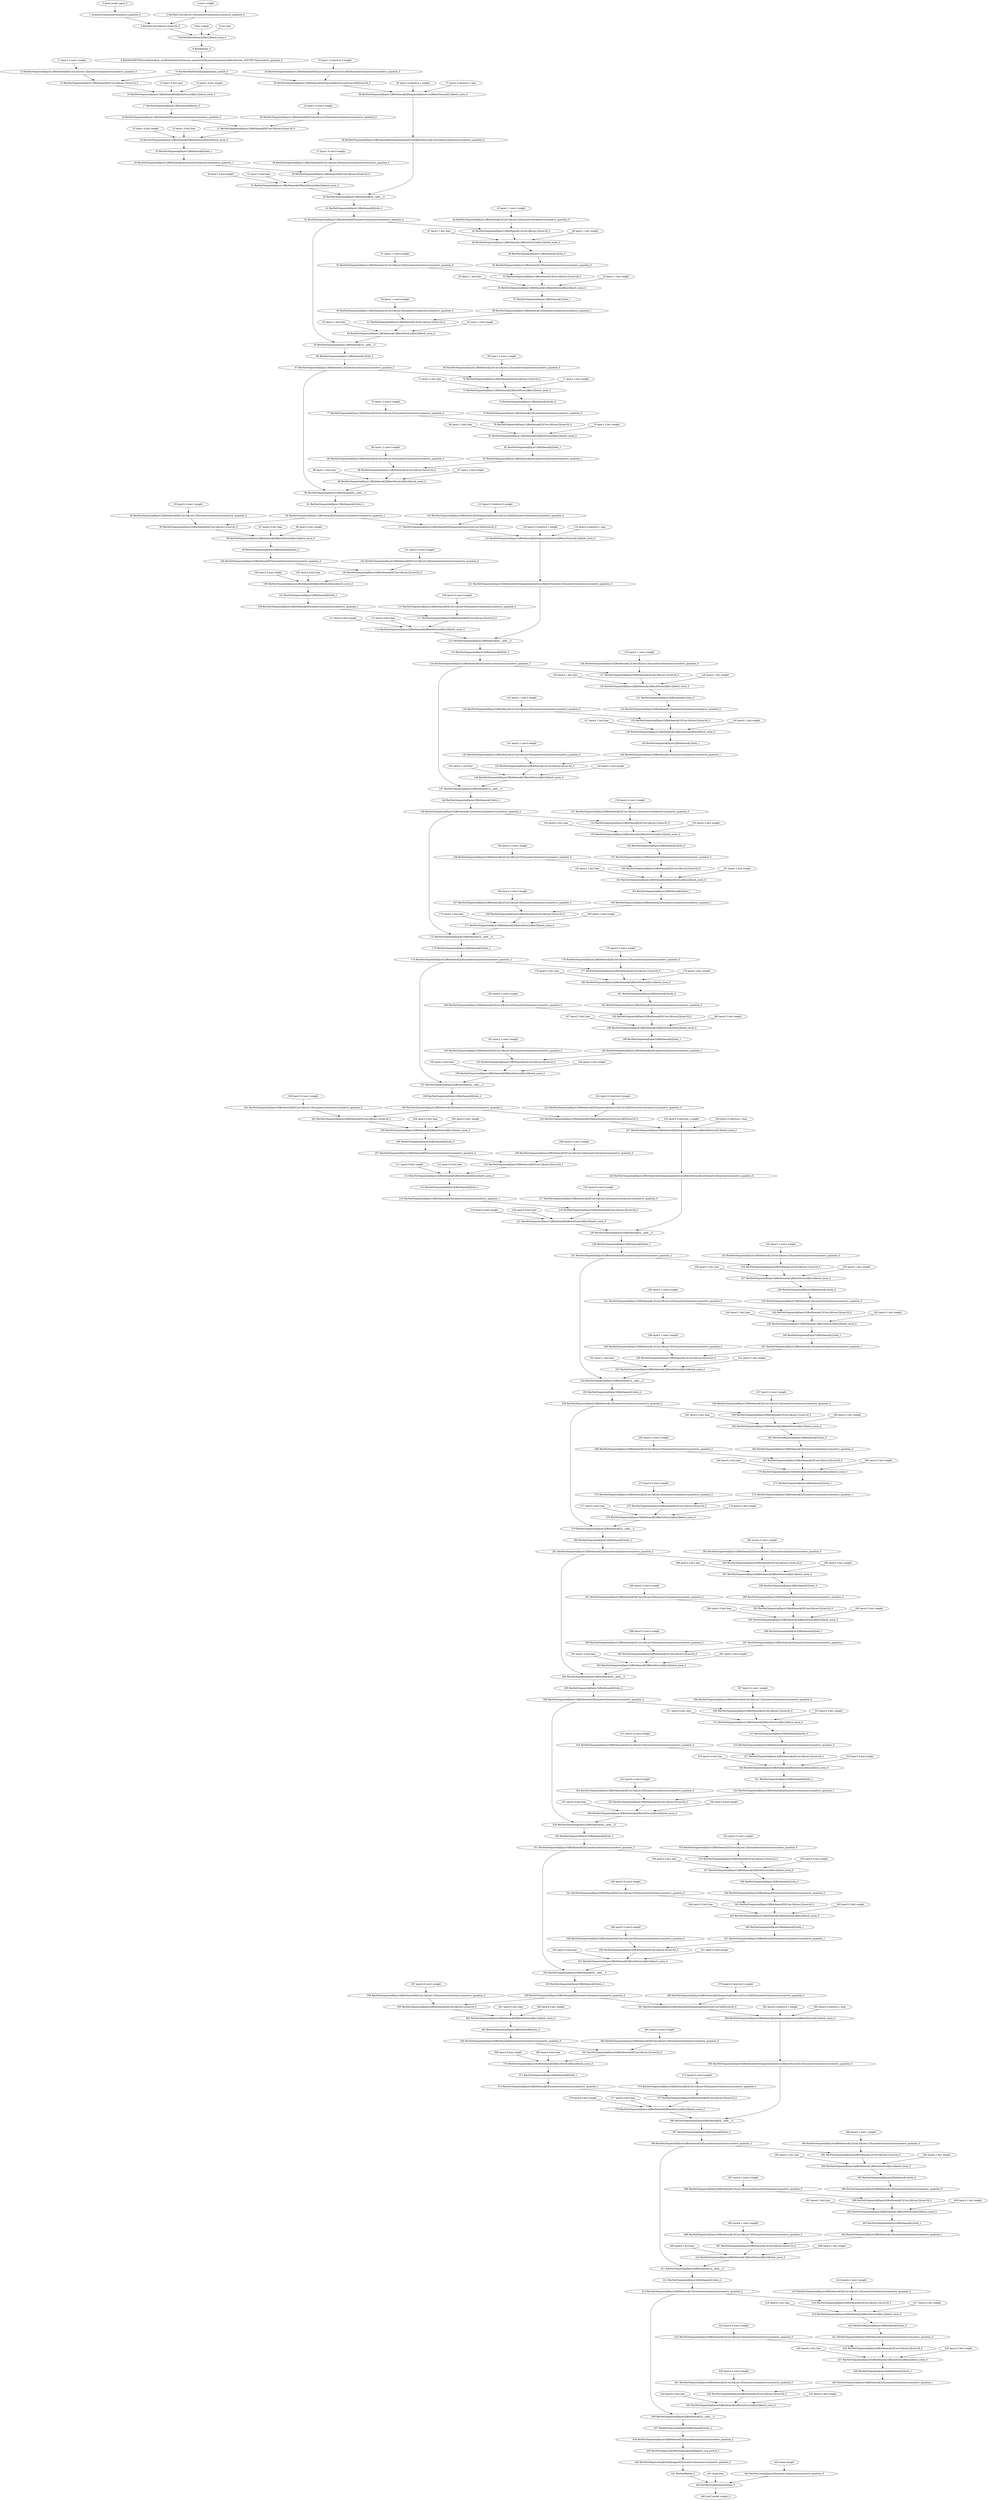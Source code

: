 strict digraph  {
"0 /nncf_model_input_0" [id=0, type=nncf_model_input];
"1 SymmetricQuantizer/symmetric_quantize_0" [id=1, type=symmetric_quantize];
"2 conv1.weight" [id=2, type=nncf_model_const];
"3 ResNet/Conv2d[conv1]/SymmetricQuantizer/symmetric_quantize_0" [id=3, type=symmetric_quantize];
"4 ResNet/Conv2d[conv1]/conv2d_0" [id=4, type=conv2d];
"5 bn1.weight" [id=5, type=nncf_model_const];
"6 bn1.bias" [id=6, type=nncf_model_const];
"7 ResNet/BatchNorm2d[bn1]/batch_norm_0" [id=7, type=batch_norm];
"8 ResNet/relu_0" [id=8, type=relu];
"9 ResNet/NNCFNetworkInterface[_nncf]/ModuleDict[external_quantizers]/SymmetricQuantizer[ResNet/relu_0|OUTPUT]/symmetric_quantize_0" [id=9, type=symmetric_quantize];
"10 ResNet/MaxPool2d[maxpool]/max_pool2d_0" [id=10, type=max_pool2d];
"11 layer1.0.conv1.weight" [id=11, type=nncf_model_const];
"12 ResNet/Sequential[layer1]/Bottleneck[0]/Conv2d[conv1]/SymmetricQuantizer/symmetric_quantize_0" [id=12, type=symmetric_quantize];
"13 ResNet/Sequential[layer1]/Bottleneck[0]/Conv2d[conv1]/conv2d_0" [id=13, type=conv2d];
"14 layer1.0.bn1.weight" [id=14, type=nncf_model_const];
"15 layer1.0.bn1.bias" [id=15, type=nncf_model_const];
"16 ResNet/Sequential[layer1]/Bottleneck[0]/BatchNorm2d[bn1]/batch_norm_0" [id=16, type=batch_norm];
"17 ResNet/Sequential[layer1]/Bottleneck[0]/relu_0" [id=17, type=relu];
"18 ResNet/Sequential[layer1]/Bottleneck[0]/SymmetricQuantizer/symmetric_quantize_0" [id=18, type=symmetric_quantize];
"19 layer1.0.conv2.weight" [id=19, type=nncf_model_const];
"20 ResNet/Sequential[layer1]/Bottleneck[0]/Conv2d[conv2]/SymmetricQuantizer/symmetric_quantize_0" [id=20, type=symmetric_quantize];
"21 ResNet/Sequential[layer1]/Bottleneck[0]/Conv2d[conv2]/conv2d_0" [id=21, type=conv2d];
"22 layer1.0.bn2.weight" [id=22, type=nncf_model_const];
"23 layer1.0.bn2.bias" [id=23, type=nncf_model_const];
"24 ResNet/Sequential[layer1]/Bottleneck[0]/BatchNorm2d[bn2]/batch_norm_0" [id=24, type=batch_norm];
"25 ResNet/Sequential[layer1]/Bottleneck[0]/relu_1" [id=25, type=relu];
"26 ResNet/Sequential[layer1]/Bottleneck[0]/SymmetricQuantizer/symmetric_quantize_1" [id=26, type=symmetric_quantize];
"27 layer1.0.conv3.weight" [id=27, type=nncf_model_const];
"28 ResNet/Sequential[layer1]/Bottleneck[0]/Conv2d[conv3]/SymmetricQuantizer/symmetric_quantize_0" [id=28, type=symmetric_quantize];
"29 ResNet/Sequential[layer1]/Bottleneck[0]/Conv2d[conv3]/conv2d_0" [id=29, type=conv2d];
"30 layer1.0.bn3.weight" [id=30, type=nncf_model_const];
"31 layer1.0.bn3.bias" [id=31, type=nncf_model_const];
"32 ResNet/Sequential[layer1]/Bottleneck[0]/BatchNorm2d[bn3]/batch_norm_0" [id=32, type=batch_norm];
"33 layer1.0.shortcut.0.weight" [id=33, type=nncf_model_const];
"34 ResNet/Sequential[layer1]/Bottleneck[0]/Sequential[shortcut]/Conv2d[0]/SymmetricQuantizer/symmetric_quantize_0" [id=34, type=symmetric_quantize];
"35 ResNet/Sequential[layer1]/Bottleneck[0]/Sequential[shortcut]/Conv2d[0]/conv2d_0" [id=35, type=conv2d];
"36 layer1.0.shortcut.1.weight" [id=36, type=nncf_model_const];
"37 layer1.0.shortcut.1.bias" [id=37, type=nncf_model_const];
"38 ResNet/Sequential[layer1]/Bottleneck[0]/Sequential[shortcut]/BatchNorm2d[1]/batch_norm_0" [id=38, type=batch_norm];
"39 ResNet/Sequential[layer1]/Bottleneck[0]/Sequential[shortcut]/BatchNorm2d[1]/SymmetricQuantizer/symmetric_quantize_0" [id=39, type=symmetric_quantize];
"40 ResNet/Sequential[layer1]/Bottleneck[0]/__iadd___0" [id=40, type=__iadd__];
"41 ResNet/Sequential[layer1]/Bottleneck[0]/relu_2" [id=41, type=relu];
"42 ResNet/Sequential[layer1]/Bottleneck[0]/SymmetricQuantizer/symmetric_quantize_2" [id=42, type=symmetric_quantize];
"43 layer1.1.conv1.weight" [id=43, type=nncf_model_const];
"44 ResNet/Sequential[layer1]/Bottleneck[1]/Conv2d[conv1]/SymmetricQuantizer/symmetric_quantize_0" [id=44, type=symmetric_quantize];
"45 ResNet/Sequential[layer1]/Bottleneck[1]/Conv2d[conv1]/conv2d_0" [id=45, type=conv2d];
"46 layer1.1.bn1.weight" [id=46, type=nncf_model_const];
"47 layer1.1.bn1.bias" [id=47, type=nncf_model_const];
"48 ResNet/Sequential[layer1]/Bottleneck[1]/BatchNorm2d[bn1]/batch_norm_0" [id=48, type=batch_norm];
"49 ResNet/Sequential[layer1]/Bottleneck[1]/relu_0" [id=49, type=relu];
"50 ResNet/Sequential[layer1]/Bottleneck[1]/SymmetricQuantizer/symmetric_quantize_0" [id=50, type=symmetric_quantize];
"51 layer1.1.conv2.weight" [id=51, type=nncf_model_const];
"52 ResNet/Sequential[layer1]/Bottleneck[1]/Conv2d[conv2]/SymmetricQuantizer/symmetric_quantize_0" [id=52, type=symmetric_quantize];
"53 ResNet/Sequential[layer1]/Bottleneck[1]/Conv2d[conv2]/conv2d_0" [id=53, type=conv2d];
"54 layer1.1.bn2.weight" [id=54, type=nncf_model_const];
"55 layer1.1.bn2.bias" [id=55, type=nncf_model_const];
"56 ResNet/Sequential[layer1]/Bottleneck[1]/BatchNorm2d[bn2]/batch_norm_0" [id=56, type=batch_norm];
"57 ResNet/Sequential[layer1]/Bottleneck[1]/relu_1" [id=57, type=relu];
"58 ResNet/Sequential[layer1]/Bottleneck[1]/SymmetricQuantizer/symmetric_quantize_1" [id=58, type=symmetric_quantize];
"59 layer1.1.conv3.weight" [id=59, type=nncf_model_const];
"60 ResNet/Sequential[layer1]/Bottleneck[1]/Conv2d[conv3]/SymmetricQuantizer/symmetric_quantize_0" [id=60, type=symmetric_quantize];
"61 ResNet/Sequential[layer1]/Bottleneck[1]/Conv2d[conv3]/conv2d_0" [id=61, type=conv2d];
"62 layer1.1.bn3.weight" [id=62, type=nncf_model_const];
"63 layer1.1.bn3.bias" [id=63, type=nncf_model_const];
"64 ResNet/Sequential[layer1]/Bottleneck[1]/BatchNorm2d[bn3]/batch_norm_0" [id=64, type=batch_norm];
"65 ResNet/Sequential[layer1]/Bottleneck[1]/__iadd___0" [id=65, type=__iadd__];
"66 ResNet/Sequential[layer1]/Bottleneck[1]/relu_2" [id=66, type=relu];
"67 ResNet/Sequential[layer1]/Bottleneck[1]/SymmetricQuantizer/symmetric_quantize_2" [id=67, type=symmetric_quantize];
"68 layer1.2.conv1.weight" [id=68, type=nncf_model_const];
"69 ResNet/Sequential[layer1]/Bottleneck[2]/Conv2d[conv1]/SymmetricQuantizer/symmetric_quantize_0" [id=69, type=symmetric_quantize];
"70 ResNet/Sequential[layer1]/Bottleneck[2]/Conv2d[conv1]/conv2d_0" [id=70, type=conv2d];
"71 layer1.2.bn1.weight" [id=71, type=nncf_model_const];
"72 layer1.2.bn1.bias" [id=72, type=nncf_model_const];
"73 ResNet/Sequential[layer1]/Bottleneck[2]/BatchNorm2d[bn1]/batch_norm_0" [id=73, type=batch_norm];
"74 ResNet/Sequential[layer1]/Bottleneck[2]/relu_0" [id=74, type=relu];
"75 ResNet/Sequential[layer1]/Bottleneck[2]/SymmetricQuantizer/symmetric_quantize_0" [id=75, type=symmetric_quantize];
"76 layer1.2.conv2.weight" [id=76, type=nncf_model_const];
"77 ResNet/Sequential[layer1]/Bottleneck[2]/Conv2d[conv2]/SymmetricQuantizer/symmetric_quantize_0" [id=77, type=symmetric_quantize];
"78 ResNet/Sequential[layer1]/Bottleneck[2]/Conv2d[conv2]/conv2d_0" [id=78, type=conv2d];
"79 layer1.2.bn2.weight" [id=79, type=nncf_model_const];
"80 layer1.2.bn2.bias" [id=80, type=nncf_model_const];
"81 ResNet/Sequential[layer1]/Bottleneck[2]/BatchNorm2d[bn2]/batch_norm_0" [id=81, type=batch_norm];
"82 ResNet/Sequential[layer1]/Bottleneck[2]/relu_1" [id=82, type=relu];
"83 ResNet/Sequential[layer1]/Bottleneck[2]/SymmetricQuantizer/symmetric_quantize_1" [id=83, type=symmetric_quantize];
"84 layer1.2.conv3.weight" [id=84, type=nncf_model_const];
"85 ResNet/Sequential[layer1]/Bottleneck[2]/Conv2d[conv3]/SymmetricQuantizer/symmetric_quantize_0" [id=85, type=symmetric_quantize];
"86 ResNet/Sequential[layer1]/Bottleneck[2]/Conv2d[conv3]/conv2d_0" [id=86, type=conv2d];
"87 layer1.2.bn3.weight" [id=87, type=nncf_model_const];
"88 layer1.2.bn3.bias" [id=88, type=nncf_model_const];
"89 ResNet/Sequential[layer1]/Bottleneck[2]/BatchNorm2d[bn3]/batch_norm_0" [id=89, type=batch_norm];
"90 ResNet/Sequential[layer1]/Bottleneck[2]/__iadd___0" [id=90, type=__iadd__];
"91 ResNet/Sequential[layer1]/Bottleneck[2]/relu_2" [id=91, type=relu];
"92 ResNet/Sequential[layer1]/Bottleneck[2]/SymmetricQuantizer/symmetric_quantize_2" [id=92, type=symmetric_quantize];
"93 layer2.0.conv1.weight" [id=93, type=nncf_model_const];
"94 ResNet/Sequential[layer2]/Bottleneck[0]/Conv2d[conv1]/SymmetricQuantizer/symmetric_quantize_0" [id=94, type=symmetric_quantize];
"95 ResNet/Sequential[layer2]/Bottleneck[0]/Conv2d[conv1]/conv2d_0" [id=95, type=conv2d];
"96 layer2.0.bn1.weight" [id=96, type=nncf_model_const];
"97 layer2.0.bn1.bias" [id=97, type=nncf_model_const];
"98 ResNet/Sequential[layer2]/Bottleneck[0]/BatchNorm2d[bn1]/batch_norm_0" [id=98, type=batch_norm];
"99 ResNet/Sequential[layer2]/Bottleneck[0]/relu_0" [id=99, type=relu];
"100 ResNet/Sequential[layer2]/Bottleneck[0]/SymmetricQuantizer/symmetric_quantize_0" [id=100, type=symmetric_quantize];
"101 layer2.0.conv2.weight" [id=101, type=nncf_model_const];
"102 ResNet/Sequential[layer2]/Bottleneck[0]/Conv2d[conv2]/SymmetricQuantizer/symmetric_quantize_0" [id=102, type=symmetric_quantize];
"103 ResNet/Sequential[layer2]/Bottleneck[0]/Conv2d[conv2]/conv2d_0" [id=103, type=conv2d];
"104 layer2.0.bn2.weight" [id=104, type=nncf_model_const];
"105 layer2.0.bn2.bias" [id=105, type=nncf_model_const];
"106 ResNet/Sequential[layer2]/Bottleneck[0]/BatchNorm2d[bn2]/batch_norm_0" [id=106, type=batch_norm];
"107 ResNet/Sequential[layer2]/Bottleneck[0]/relu_1" [id=107, type=relu];
"108 ResNet/Sequential[layer2]/Bottleneck[0]/SymmetricQuantizer/symmetric_quantize_1" [id=108, type=symmetric_quantize];
"109 layer2.0.conv3.weight" [id=109, type=nncf_model_const];
"110 ResNet/Sequential[layer2]/Bottleneck[0]/Conv2d[conv3]/SymmetricQuantizer/symmetric_quantize_0" [id=110, type=symmetric_quantize];
"111 ResNet/Sequential[layer2]/Bottleneck[0]/Conv2d[conv3]/conv2d_0" [id=111, type=conv2d];
"112 layer2.0.bn3.weight" [id=112, type=nncf_model_const];
"113 layer2.0.bn3.bias" [id=113, type=nncf_model_const];
"114 ResNet/Sequential[layer2]/Bottleneck[0]/BatchNorm2d[bn3]/batch_norm_0" [id=114, type=batch_norm];
"115 layer2.0.shortcut.0.weight" [id=115, type=nncf_model_const];
"116 ResNet/Sequential[layer2]/Bottleneck[0]/Sequential[shortcut]/Conv2d[0]/SymmetricQuantizer/symmetric_quantize_0" [id=116, type=symmetric_quantize];
"117 ResNet/Sequential[layer2]/Bottleneck[0]/Sequential[shortcut]/Conv2d[0]/conv2d_0" [id=117, type=conv2d];
"118 layer2.0.shortcut.1.weight" [id=118, type=nncf_model_const];
"119 layer2.0.shortcut.1.bias" [id=119, type=nncf_model_const];
"120 ResNet/Sequential[layer2]/Bottleneck[0]/Sequential[shortcut]/BatchNorm2d[1]/batch_norm_0" [id=120, type=batch_norm];
"121 ResNet/Sequential[layer2]/Bottleneck[0]/Sequential[shortcut]/BatchNorm2d[1]/SymmetricQuantizer/symmetric_quantize_0" [id=121, type=symmetric_quantize];
"122 ResNet/Sequential[layer2]/Bottleneck[0]/__iadd___0" [id=122, type=__iadd__];
"123 ResNet/Sequential[layer2]/Bottleneck[0]/relu_2" [id=123, type=relu];
"124 ResNet/Sequential[layer2]/Bottleneck[0]/SymmetricQuantizer/symmetric_quantize_2" [id=124, type=symmetric_quantize];
"125 layer2.1.conv1.weight" [id=125, type=nncf_model_const];
"126 ResNet/Sequential[layer2]/Bottleneck[1]/Conv2d[conv1]/SymmetricQuantizer/symmetric_quantize_0" [id=126, type=symmetric_quantize];
"127 ResNet/Sequential[layer2]/Bottleneck[1]/Conv2d[conv1]/conv2d_0" [id=127, type=conv2d];
"128 layer2.1.bn1.weight" [id=128, type=nncf_model_const];
"129 layer2.1.bn1.bias" [id=129, type=nncf_model_const];
"130 ResNet/Sequential[layer2]/Bottleneck[1]/BatchNorm2d[bn1]/batch_norm_0" [id=130, type=batch_norm];
"131 ResNet/Sequential[layer2]/Bottleneck[1]/relu_0" [id=131, type=relu];
"132 ResNet/Sequential[layer2]/Bottleneck[1]/SymmetricQuantizer/symmetric_quantize_0" [id=132, type=symmetric_quantize];
"133 layer2.1.conv2.weight" [id=133, type=nncf_model_const];
"134 ResNet/Sequential[layer2]/Bottleneck[1]/Conv2d[conv2]/SymmetricQuantizer/symmetric_quantize_0" [id=134, type=symmetric_quantize];
"135 ResNet/Sequential[layer2]/Bottleneck[1]/Conv2d[conv2]/conv2d_0" [id=135, type=conv2d];
"136 layer2.1.bn2.weight" [id=136, type=nncf_model_const];
"137 layer2.1.bn2.bias" [id=137, type=nncf_model_const];
"138 ResNet/Sequential[layer2]/Bottleneck[1]/BatchNorm2d[bn2]/batch_norm_0" [id=138, type=batch_norm];
"139 ResNet/Sequential[layer2]/Bottleneck[1]/relu_1" [id=139, type=relu];
"140 ResNet/Sequential[layer2]/Bottleneck[1]/SymmetricQuantizer/symmetric_quantize_1" [id=140, type=symmetric_quantize];
"141 layer2.1.conv3.weight" [id=141, type=nncf_model_const];
"142 ResNet/Sequential[layer2]/Bottleneck[1]/Conv2d[conv3]/SymmetricQuantizer/symmetric_quantize_0" [id=142, type=symmetric_quantize];
"143 ResNet/Sequential[layer2]/Bottleneck[1]/Conv2d[conv3]/conv2d_0" [id=143, type=conv2d];
"144 layer2.1.bn3.weight" [id=144, type=nncf_model_const];
"145 layer2.1.bn3.bias" [id=145, type=nncf_model_const];
"146 ResNet/Sequential[layer2]/Bottleneck[1]/BatchNorm2d[bn3]/batch_norm_0" [id=146, type=batch_norm];
"147 ResNet/Sequential[layer2]/Bottleneck[1]/__iadd___0" [id=147, type=__iadd__];
"148 ResNet/Sequential[layer2]/Bottleneck[1]/relu_2" [id=148, type=relu];
"149 ResNet/Sequential[layer2]/Bottleneck[1]/SymmetricQuantizer/symmetric_quantize_2" [id=149, type=symmetric_quantize];
"150 layer2.2.conv1.weight" [id=150, type=nncf_model_const];
"151 ResNet/Sequential[layer2]/Bottleneck[2]/Conv2d[conv1]/SymmetricQuantizer/symmetric_quantize_0" [id=151, type=symmetric_quantize];
"152 ResNet/Sequential[layer2]/Bottleneck[2]/Conv2d[conv1]/conv2d_0" [id=152, type=conv2d];
"153 layer2.2.bn1.weight" [id=153, type=nncf_model_const];
"154 layer2.2.bn1.bias" [id=154, type=nncf_model_const];
"155 ResNet/Sequential[layer2]/Bottleneck[2]/BatchNorm2d[bn1]/batch_norm_0" [id=155, type=batch_norm];
"156 ResNet/Sequential[layer2]/Bottleneck[2]/relu_0" [id=156, type=relu];
"157 ResNet/Sequential[layer2]/Bottleneck[2]/SymmetricQuantizer/symmetric_quantize_0" [id=157, type=symmetric_quantize];
"158 layer2.2.conv2.weight" [id=158, type=nncf_model_const];
"159 ResNet/Sequential[layer2]/Bottleneck[2]/Conv2d[conv2]/SymmetricQuantizer/symmetric_quantize_0" [id=159, type=symmetric_quantize];
"160 ResNet/Sequential[layer2]/Bottleneck[2]/Conv2d[conv2]/conv2d_0" [id=160, type=conv2d];
"161 layer2.2.bn2.weight" [id=161, type=nncf_model_const];
"162 layer2.2.bn2.bias" [id=162, type=nncf_model_const];
"163 ResNet/Sequential[layer2]/Bottleneck[2]/BatchNorm2d[bn2]/batch_norm_0" [id=163, type=batch_norm];
"164 ResNet/Sequential[layer2]/Bottleneck[2]/relu_1" [id=164, type=relu];
"165 ResNet/Sequential[layer2]/Bottleneck[2]/SymmetricQuantizer/symmetric_quantize_1" [id=165, type=symmetric_quantize];
"166 layer2.2.conv3.weight" [id=166, type=nncf_model_const];
"167 ResNet/Sequential[layer2]/Bottleneck[2]/Conv2d[conv3]/SymmetricQuantizer/symmetric_quantize_0" [id=167, type=symmetric_quantize];
"168 ResNet/Sequential[layer2]/Bottleneck[2]/Conv2d[conv3]/conv2d_0" [id=168, type=conv2d];
"169 layer2.2.bn3.weight" [id=169, type=nncf_model_const];
"170 layer2.2.bn3.bias" [id=170, type=nncf_model_const];
"171 ResNet/Sequential[layer2]/Bottleneck[2]/BatchNorm2d[bn3]/batch_norm_0" [id=171, type=batch_norm];
"172 ResNet/Sequential[layer2]/Bottleneck[2]/__iadd___0" [id=172, type=__iadd__];
"173 ResNet/Sequential[layer2]/Bottleneck[2]/relu_2" [id=173, type=relu];
"174 ResNet/Sequential[layer2]/Bottleneck[2]/SymmetricQuantizer/symmetric_quantize_2" [id=174, type=symmetric_quantize];
"175 layer2.3.conv1.weight" [id=175, type=nncf_model_const];
"176 ResNet/Sequential[layer2]/Bottleneck[3]/Conv2d[conv1]/SymmetricQuantizer/symmetric_quantize_0" [id=176, type=symmetric_quantize];
"177 ResNet/Sequential[layer2]/Bottleneck[3]/Conv2d[conv1]/conv2d_0" [id=177, type=conv2d];
"178 layer2.3.bn1.weight" [id=178, type=nncf_model_const];
"179 layer2.3.bn1.bias" [id=179, type=nncf_model_const];
"180 ResNet/Sequential[layer2]/Bottleneck[3]/BatchNorm2d[bn1]/batch_norm_0" [id=180, type=batch_norm];
"181 ResNet/Sequential[layer2]/Bottleneck[3]/relu_0" [id=181, type=relu];
"182 ResNet/Sequential[layer2]/Bottleneck[3]/SymmetricQuantizer/symmetric_quantize_0" [id=182, type=symmetric_quantize];
"183 layer2.3.conv2.weight" [id=183, type=nncf_model_const];
"184 ResNet/Sequential[layer2]/Bottleneck[3]/Conv2d[conv2]/SymmetricQuantizer/symmetric_quantize_0" [id=184, type=symmetric_quantize];
"185 ResNet/Sequential[layer2]/Bottleneck[3]/Conv2d[conv2]/conv2d_0" [id=185, type=conv2d];
"186 layer2.3.bn2.weight" [id=186, type=nncf_model_const];
"187 layer2.3.bn2.bias" [id=187, type=nncf_model_const];
"188 ResNet/Sequential[layer2]/Bottleneck[3]/BatchNorm2d[bn2]/batch_norm_0" [id=188, type=batch_norm];
"189 ResNet/Sequential[layer2]/Bottleneck[3]/relu_1" [id=189, type=relu];
"190 ResNet/Sequential[layer2]/Bottleneck[3]/SymmetricQuantizer/symmetric_quantize_1" [id=190, type=symmetric_quantize];
"191 layer2.3.conv3.weight" [id=191, type=nncf_model_const];
"192 ResNet/Sequential[layer2]/Bottleneck[3]/Conv2d[conv3]/SymmetricQuantizer/symmetric_quantize_0" [id=192, type=symmetric_quantize];
"193 ResNet/Sequential[layer2]/Bottleneck[3]/Conv2d[conv3]/conv2d_0" [id=193, type=conv2d];
"194 layer2.3.bn3.weight" [id=194, type=nncf_model_const];
"195 layer2.3.bn3.bias" [id=195, type=nncf_model_const];
"196 ResNet/Sequential[layer2]/Bottleneck[3]/BatchNorm2d[bn3]/batch_norm_0" [id=196, type=batch_norm];
"197 ResNet/Sequential[layer2]/Bottleneck[3]/__iadd___0" [id=197, type=__iadd__];
"198 ResNet/Sequential[layer2]/Bottleneck[3]/relu_2" [id=198, type=relu];
"199 ResNet/Sequential[layer2]/Bottleneck[3]/SymmetricQuantizer/symmetric_quantize_2" [id=199, type=symmetric_quantize];
"200 layer3.0.conv1.weight" [id=200, type=nncf_model_const];
"201 ResNet/Sequential[layer3]/Bottleneck[0]/Conv2d[conv1]/SymmetricQuantizer/symmetric_quantize_0" [id=201, type=symmetric_quantize];
"202 ResNet/Sequential[layer3]/Bottleneck[0]/Conv2d[conv1]/conv2d_0" [id=202, type=conv2d];
"203 layer3.0.bn1.weight" [id=203, type=nncf_model_const];
"204 layer3.0.bn1.bias" [id=204, type=nncf_model_const];
"205 ResNet/Sequential[layer3]/Bottleneck[0]/BatchNorm2d[bn1]/batch_norm_0" [id=205, type=batch_norm];
"206 ResNet/Sequential[layer3]/Bottleneck[0]/relu_0" [id=206, type=relu];
"207 ResNet/Sequential[layer3]/Bottleneck[0]/SymmetricQuantizer/symmetric_quantize_0" [id=207, type=symmetric_quantize];
"208 layer3.0.conv2.weight" [id=208, type=nncf_model_const];
"209 ResNet/Sequential[layer3]/Bottleneck[0]/Conv2d[conv2]/SymmetricQuantizer/symmetric_quantize_0" [id=209, type=symmetric_quantize];
"210 ResNet/Sequential[layer3]/Bottleneck[0]/Conv2d[conv2]/conv2d_0" [id=210, type=conv2d];
"211 layer3.0.bn2.weight" [id=211, type=nncf_model_const];
"212 layer3.0.bn2.bias" [id=212, type=nncf_model_const];
"213 ResNet/Sequential[layer3]/Bottleneck[0]/BatchNorm2d[bn2]/batch_norm_0" [id=213, type=batch_norm];
"214 ResNet/Sequential[layer3]/Bottleneck[0]/relu_1" [id=214, type=relu];
"215 ResNet/Sequential[layer3]/Bottleneck[0]/SymmetricQuantizer/symmetric_quantize_1" [id=215, type=symmetric_quantize];
"216 layer3.0.conv3.weight" [id=216, type=nncf_model_const];
"217 ResNet/Sequential[layer3]/Bottleneck[0]/Conv2d[conv3]/SymmetricQuantizer/symmetric_quantize_0" [id=217, type=symmetric_quantize];
"218 ResNet/Sequential[layer3]/Bottleneck[0]/Conv2d[conv3]/conv2d_0" [id=218, type=conv2d];
"219 layer3.0.bn3.weight" [id=219, type=nncf_model_const];
"220 layer3.0.bn3.bias" [id=220, type=nncf_model_const];
"221 ResNet/Sequential[layer3]/Bottleneck[0]/BatchNorm2d[bn3]/batch_norm_0" [id=221, type=batch_norm];
"222 layer3.0.shortcut.0.weight" [id=222, type=nncf_model_const];
"223 ResNet/Sequential[layer3]/Bottleneck[0]/Sequential[shortcut]/Conv2d[0]/SymmetricQuantizer/symmetric_quantize_0" [id=223, type=symmetric_quantize];
"224 ResNet/Sequential[layer3]/Bottleneck[0]/Sequential[shortcut]/Conv2d[0]/conv2d_0" [id=224, type=conv2d];
"225 layer3.0.shortcut.1.weight" [id=225, type=nncf_model_const];
"226 layer3.0.shortcut.1.bias" [id=226, type=nncf_model_const];
"227 ResNet/Sequential[layer3]/Bottleneck[0]/Sequential[shortcut]/BatchNorm2d[1]/batch_norm_0" [id=227, type=batch_norm];
"228 ResNet/Sequential[layer3]/Bottleneck[0]/Sequential[shortcut]/BatchNorm2d[1]/SymmetricQuantizer/symmetric_quantize_0" [id=228, type=symmetric_quantize];
"229 ResNet/Sequential[layer3]/Bottleneck[0]/__iadd___0" [id=229, type=__iadd__];
"230 ResNet/Sequential[layer3]/Bottleneck[0]/relu_2" [id=230, type=relu];
"231 ResNet/Sequential[layer3]/Bottleneck[0]/SymmetricQuantizer/symmetric_quantize_2" [id=231, type=symmetric_quantize];
"232 layer3.1.conv1.weight" [id=232, type=nncf_model_const];
"233 ResNet/Sequential[layer3]/Bottleneck[1]/Conv2d[conv1]/SymmetricQuantizer/symmetric_quantize_0" [id=233, type=symmetric_quantize];
"234 ResNet/Sequential[layer3]/Bottleneck[1]/Conv2d[conv1]/conv2d_0" [id=234, type=conv2d];
"235 layer3.1.bn1.weight" [id=235, type=nncf_model_const];
"236 layer3.1.bn1.bias" [id=236, type=nncf_model_const];
"237 ResNet/Sequential[layer3]/Bottleneck[1]/BatchNorm2d[bn1]/batch_norm_0" [id=237, type=batch_norm];
"238 ResNet/Sequential[layer3]/Bottleneck[1]/relu_0" [id=238, type=relu];
"239 ResNet/Sequential[layer3]/Bottleneck[1]/SymmetricQuantizer/symmetric_quantize_0" [id=239, type=symmetric_quantize];
"240 layer3.1.conv2.weight" [id=240, type=nncf_model_const];
"241 ResNet/Sequential[layer3]/Bottleneck[1]/Conv2d[conv2]/SymmetricQuantizer/symmetric_quantize_0" [id=241, type=symmetric_quantize];
"242 ResNet/Sequential[layer3]/Bottleneck[1]/Conv2d[conv2]/conv2d_0" [id=242, type=conv2d];
"243 layer3.1.bn2.weight" [id=243, type=nncf_model_const];
"244 layer3.1.bn2.bias" [id=244, type=nncf_model_const];
"245 ResNet/Sequential[layer3]/Bottleneck[1]/BatchNorm2d[bn2]/batch_norm_0" [id=245, type=batch_norm];
"246 ResNet/Sequential[layer3]/Bottleneck[1]/relu_1" [id=246, type=relu];
"247 ResNet/Sequential[layer3]/Bottleneck[1]/SymmetricQuantizer/symmetric_quantize_1" [id=247, type=symmetric_quantize];
"248 layer3.1.conv3.weight" [id=248, type=nncf_model_const];
"249 ResNet/Sequential[layer3]/Bottleneck[1]/Conv2d[conv3]/SymmetricQuantizer/symmetric_quantize_0" [id=249, type=symmetric_quantize];
"250 ResNet/Sequential[layer3]/Bottleneck[1]/Conv2d[conv3]/conv2d_0" [id=250, type=conv2d];
"251 layer3.1.bn3.weight" [id=251, type=nncf_model_const];
"252 layer3.1.bn3.bias" [id=252, type=nncf_model_const];
"253 ResNet/Sequential[layer3]/Bottleneck[1]/BatchNorm2d[bn3]/batch_norm_0" [id=253, type=batch_norm];
"254 ResNet/Sequential[layer3]/Bottleneck[1]/__iadd___0" [id=254, type=__iadd__];
"255 ResNet/Sequential[layer3]/Bottleneck[1]/relu_2" [id=255, type=relu];
"256 ResNet/Sequential[layer3]/Bottleneck[1]/SymmetricQuantizer/symmetric_quantize_2" [id=256, type=symmetric_quantize];
"257 layer3.2.conv1.weight" [id=257, type=nncf_model_const];
"258 ResNet/Sequential[layer3]/Bottleneck[2]/Conv2d[conv1]/SymmetricQuantizer/symmetric_quantize_0" [id=258, type=symmetric_quantize];
"259 ResNet/Sequential[layer3]/Bottleneck[2]/Conv2d[conv1]/conv2d_0" [id=259, type=conv2d];
"260 layer3.2.bn1.weight" [id=260, type=nncf_model_const];
"261 layer3.2.bn1.bias" [id=261, type=nncf_model_const];
"262 ResNet/Sequential[layer3]/Bottleneck[2]/BatchNorm2d[bn1]/batch_norm_0" [id=262, type=batch_norm];
"263 ResNet/Sequential[layer3]/Bottleneck[2]/relu_0" [id=263, type=relu];
"264 ResNet/Sequential[layer3]/Bottleneck[2]/SymmetricQuantizer/symmetric_quantize_0" [id=264, type=symmetric_quantize];
"265 layer3.2.conv2.weight" [id=265, type=nncf_model_const];
"266 ResNet/Sequential[layer3]/Bottleneck[2]/Conv2d[conv2]/SymmetricQuantizer/symmetric_quantize_0" [id=266, type=symmetric_quantize];
"267 ResNet/Sequential[layer3]/Bottleneck[2]/Conv2d[conv2]/conv2d_0" [id=267, type=conv2d];
"268 layer3.2.bn2.weight" [id=268, type=nncf_model_const];
"269 layer3.2.bn2.bias" [id=269, type=nncf_model_const];
"270 ResNet/Sequential[layer3]/Bottleneck[2]/BatchNorm2d[bn2]/batch_norm_0" [id=270, type=batch_norm];
"271 ResNet/Sequential[layer3]/Bottleneck[2]/relu_1" [id=271, type=relu];
"272 ResNet/Sequential[layer3]/Bottleneck[2]/SymmetricQuantizer/symmetric_quantize_1" [id=272, type=symmetric_quantize];
"273 layer3.2.conv3.weight" [id=273, type=nncf_model_const];
"274 ResNet/Sequential[layer3]/Bottleneck[2]/Conv2d[conv3]/SymmetricQuantizer/symmetric_quantize_0" [id=274, type=symmetric_quantize];
"275 ResNet/Sequential[layer3]/Bottleneck[2]/Conv2d[conv3]/conv2d_0" [id=275, type=conv2d];
"276 layer3.2.bn3.weight" [id=276, type=nncf_model_const];
"277 layer3.2.bn3.bias" [id=277, type=nncf_model_const];
"278 ResNet/Sequential[layer3]/Bottleneck[2]/BatchNorm2d[bn3]/batch_norm_0" [id=278, type=batch_norm];
"279 ResNet/Sequential[layer3]/Bottleneck[2]/__iadd___0" [id=279, type=__iadd__];
"280 ResNet/Sequential[layer3]/Bottleneck[2]/relu_2" [id=280, type=relu];
"281 ResNet/Sequential[layer3]/Bottleneck[2]/SymmetricQuantizer/symmetric_quantize_2" [id=281, type=symmetric_quantize];
"282 layer3.3.conv1.weight" [id=282, type=nncf_model_const];
"283 ResNet/Sequential[layer3]/Bottleneck[3]/Conv2d[conv1]/SymmetricQuantizer/symmetric_quantize_0" [id=283, type=symmetric_quantize];
"284 ResNet/Sequential[layer3]/Bottleneck[3]/Conv2d[conv1]/conv2d_0" [id=284, type=conv2d];
"285 layer3.3.bn1.weight" [id=285, type=nncf_model_const];
"286 layer3.3.bn1.bias" [id=286, type=nncf_model_const];
"287 ResNet/Sequential[layer3]/Bottleneck[3]/BatchNorm2d[bn1]/batch_norm_0" [id=287, type=batch_norm];
"288 ResNet/Sequential[layer3]/Bottleneck[3]/relu_0" [id=288, type=relu];
"289 ResNet/Sequential[layer3]/Bottleneck[3]/SymmetricQuantizer/symmetric_quantize_0" [id=289, type=symmetric_quantize];
"290 layer3.3.conv2.weight" [id=290, type=nncf_model_const];
"291 ResNet/Sequential[layer3]/Bottleneck[3]/Conv2d[conv2]/SymmetricQuantizer/symmetric_quantize_0" [id=291, type=symmetric_quantize];
"292 ResNet/Sequential[layer3]/Bottleneck[3]/Conv2d[conv2]/conv2d_0" [id=292, type=conv2d];
"293 layer3.3.bn2.weight" [id=293, type=nncf_model_const];
"294 layer3.3.bn2.bias" [id=294, type=nncf_model_const];
"295 ResNet/Sequential[layer3]/Bottleneck[3]/BatchNorm2d[bn2]/batch_norm_0" [id=295, type=batch_norm];
"296 ResNet/Sequential[layer3]/Bottleneck[3]/relu_1" [id=296, type=relu];
"297 ResNet/Sequential[layer3]/Bottleneck[3]/SymmetricQuantizer/symmetric_quantize_1" [id=297, type=symmetric_quantize];
"298 layer3.3.conv3.weight" [id=298, type=nncf_model_const];
"299 ResNet/Sequential[layer3]/Bottleneck[3]/Conv2d[conv3]/SymmetricQuantizer/symmetric_quantize_0" [id=299, type=symmetric_quantize];
"300 ResNet/Sequential[layer3]/Bottleneck[3]/Conv2d[conv3]/conv2d_0" [id=300, type=conv2d];
"301 layer3.3.bn3.weight" [id=301, type=nncf_model_const];
"302 layer3.3.bn3.bias" [id=302, type=nncf_model_const];
"303 ResNet/Sequential[layer3]/Bottleneck[3]/BatchNorm2d[bn3]/batch_norm_0" [id=303, type=batch_norm];
"304 ResNet/Sequential[layer3]/Bottleneck[3]/__iadd___0" [id=304, type=__iadd__];
"305 ResNet/Sequential[layer3]/Bottleneck[3]/relu_2" [id=305, type=relu];
"306 ResNet/Sequential[layer3]/Bottleneck[3]/SymmetricQuantizer/symmetric_quantize_2" [id=306, type=symmetric_quantize];
"307 layer3.4.conv1.weight" [id=307, type=nncf_model_const];
"308 ResNet/Sequential[layer3]/Bottleneck[4]/Conv2d[conv1]/SymmetricQuantizer/symmetric_quantize_0" [id=308, type=symmetric_quantize];
"309 ResNet/Sequential[layer3]/Bottleneck[4]/Conv2d[conv1]/conv2d_0" [id=309, type=conv2d];
"310 layer3.4.bn1.weight" [id=310, type=nncf_model_const];
"311 layer3.4.bn1.bias" [id=311, type=nncf_model_const];
"312 ResNet/Sequential[layer3]/Bottleneck[4]/BatchNorm2d[bn1]/batch_norm_0" [id=312, type=batch_norm];
"313 ResNet/Sequential[layer3]/Bottleneck[4]/relu_0" [id=313, type=relu];
"314 ResNet/Sequential[layer3]/Bottleneck[4]/SymmetricQuantizer/symmetric_quantize_0" [id=314, type=symmetric_quantize];
"315 layer3.4.conv2.weight" [id=315, type=nncf_model_const];
"316 ResNet/Sequential[layer3]/Bottleneck[4]/Conv2d[conv2]/SymmetricQuantizer/symmetric_quantize_0" [id=316, type=symmetric_quantize];
"317 ResNet/Sequential[layer3]/Bottleneck[4]/Conv2d[conv2]/conv2d_0" [id=317, type=conv2d];
"318 layer3.4.bn2.weight" [id=318, type=nncf_model_const];
"319 layer3.4.bn2.bias" [id=319, type=nncf_model_const];
"320 ResNet/Sequential[layer3]/Bottleneck[4]/BatchNorm2d[bn2]/batch_norm_0" [id=320, type=batch_norm];
"321 ResNet/Sequential[layer3]/Bottleneck[4]/relu_1" [id=321, type=relu];
"322 ResNet/Sequential[layer3]/Bottleneck[4]/SymmetricQuantizer/symmetric_quantize_1" [id=322, type=symmetric_quantize];
"323 layer3.4.conv3.weight" [id=323, type=nncf_model_const];
"324 ResNet/Sequential[layer3]/Bottleneck[4]/Conv2d[conv3]/SymmetricQuantizer/symmetric_quantize_0" [id=324, type=symmetric_quantize];
"325 ResNet/Sequential[layer3]/Bottleneck[4]/Conv2d[conv3]/conv2d_0" [id=325, type=conv2d];
"326 layer3.4.bn3.weight" [id=326, type=nncf_model_const];
"327 layer3.4.bn3.bias" [id=327, type=nncf_model_const];
"328 ResNet/Sequential[layer3]/Bottleneck[4]/BatchNorm2d[bn3]/batch_norm_0" [id=328, type=batch_norm];
"329 ResNet/Sequential[layer3]/Bottleneck[4]/__iadd___0" [id=329, type=__iadd__];
"330 ResNet/Sequential[layer3]/Bottleneck[4]/relu_2" [id=330, type=relu];
"331 ResNet/Sequential[layer3]/Bottleneck[4]/SymmetricQuantizer/symmetric_quantize_2" [id=331, type=symmetric_quantize];
"332 layer3.5.conv1.weight" [id=332, type=nncf_model_const];
"333 ResNet/Sequential[layer3]/Bottleneck[5]/Conv2d[conv1]/SymmetricQuantizer/symmetric_quantize_0" [id=333, type=symmetric_quantize];
"334 ResNet/Sequential[layer3]/Bottleneck[5]/Conv2d[conv1]/conv2d_0" [id=334, type=conv2d];
"335 layer3.5.bn1.weight" [id=335, type=nncf_model_const];
"336 layer3.5.bn1.bias" [id=336, type=nncf_model_const];
"337 ResNet/Sequential[layer3]/Bottleneck[5]/BatchNorm2d[bn1]/batch_norm_0" [id=337, type=batch_norm];
"338 ResNet/Sequential[layer3]/Bottleneck[5]/relu_0" [id=338, type=relu];
"339 ResNet/Sequential[layer3]/Bottleneck[5]/SymmetricQuantizer/symmetric_quantize_0" [id=339, type=symmetric_quantize];
"340 layer3.5.conv2.weight" [id=340, type=nncf_model_const];
"341 ResNet/Sequential[layer3]/Bottleneck[5]/Conv2d[conv2]/SymmetricQuantizer/symmetric_quantize_0" [id=341, type=symmetric_quantize];
"342 ResNet/Sequential[layer3]/Bottleneck[5]/Conv2d[conv2]/conv2d_0" [id=342, type=conv2d];
"343 layer3.5.bn2.weight" [id=343, type=nncf_model_const];
"344 layer3.5.bn2.bias" [id=344, type=nncf_model_const];
"345 ResNet/Sequential[layer3]/Bottleneck[5]/BatchNorm2d[bn2]/batch_norm_0" [id=345, type=batch_norm];
"346 ResNet/Sequential[layer3]/Bottleneck[5]/relu_1" [id=346, type=relu];
"347 ResNet/Sequential[layer3]/Bottleneck[5]/SymmetricQuantizer/symmetric_quantize_1" [id=347, type=symmetric_quantize];
"348 layer3.5.conv3.weight" [id=348, type=nncf_model_const];
"349 ResNet/Sequential[layer3]/Bottleneck[5]/Conv2d[conv3]/SymmetricQuantizer/symmetric_quantize_0" [id=349, type=symmetric_quantize];
"350 ResNet/Sequential[layer3]/Bottleneck[5]/Conv2d[conv3]/conv2d_0" [id=350, type=conv2d];
"351 layer3.5.bn3.weight" [id=351, type=nncf_model_const];
"352 layer3.5.bn3.bias" [id=352, type=nncf_model_const];
"353 ResNet/Sequential[layer3]/Bottleneck[5]/BatchNorm2d[bn3]/batch_norm_0" [id=353, type=batch_norm];
"354 ResNet/Sequential[layer3]/Bottleneck[5]/__iadd___0" [id=354, type=__iadd__];
"355 ResNet/Sequential[layer3]/Bottleneck[5]/relu_2" [id=355, type=relu];
"356 ResNet/Sequential[layer3]/Bottleneck[5]/SymmetricQuantizer/symmetric_quantize_2" [id=356, type=symmetric_quantize];
"357 layer4.0.conv1.weight" [id=357, type=nncf_model_const];
"358 ResNet/Sequential[layer4]/Bottleneck[0]/Conv2d[conv1]/SymmetricQuantizer/symmetric_quantize_0" [id=358, type=symmetric_quantize];
"359 ResNet/Sequential[layer4]/Bottleneck[0]/Conv2d[conv1]/conv2d_0" [id=359, type=conv2d];
"360 layer4.0.bn1.weight" [id=360, type=nncf_model_const];
"361 layer4.0.bn1.bias" [id=361, type=nncf_model_const];
"362 ResNet/Sequential[layer4]/Bottleneck[0]/BatchNorm2d[bn1]/batch_norm_0" [id=362, type=batch_norm];
"363 ResNet/Sequential[layer4]/Bottleneck[0]/relu_0" [id=363, type=relu];
"364 ResNet/Sequential[layer4]/Bottleneck[0]/SymmetricQuantizer/symmetric_quantize_0" [id=364, type=symmetric_quantize];
"365 layer4.0.conv2.weight" [id=365, type=nncf_model_const];
"366 ResNet/Sequential[layer4]/Bottleneck[0]/Conv2d[conv2]/SymmetricQuantizer/symmetric_quantize_0" [id=366, type=symmetric_quantize];
"367 ResNet/Sequential[layer4]/Bottleneck[0]/Conv2d[conv2]/conv2d_0" [id=367, type=conv2d];
"368 layer4.0.bn2.weight" [id=368, type=nncf_model_const];
"369 layer4.0.bn2.bias" [id=369, type=nncf_model_const];
"370 ResNet/Sequential[layer4]/Bottleneck[0]/BatchNorm2d[bn2]/batch_norm_0" [id=370, type=batch_norm];
"371 ResNet/Sequential[layer4]/Bottleneck[0]/relu_1" [id=371, type=relu];
"372 ResNet/Sequential[layer4]/Bottleneck[0]/SymmetricQuantizer/symmetric_quantize_1" [id=372, type=symmetric_quantize];
"373 layer4.0.conv3.weight" [id=373, type=nncf_model_const];
"374 ResNet/Sequential[layer4]/Bottleneck[0]/Conv2d[conv3]/SymmetricQuantizer/symmetric_quantize_0" [id=374, type=symmetric_quantize];
"375 ResNet/Sequential[layer4]/Bottleneck[0]/Conv2d[conv3]/conv2d_0" [id=375, type=conv2d];
"376 layer4.0.bn3.weight" [id=376, type=nncf_model_const];
"377 layer4.0.bn3.bias" [id=377, type=nncf_model_const];
"378 ResNet/Sequential[layer4]/Bottleneck[0]/BatchNorm2d[bn3]/batch_norm_0" [id=378, type=batch_norm];
"379 layer4.0.shortcut.0.weight" [id=379, type=nncf_model_const];
"380 ResNet/Sequential[layer4]/Bottleneck[0]/Sequential[shortcut]/Conv2d[0]/SymmetricQuantizer/symmetric_quantize_0" [id=380, type=symmetric_quantize];
"381 ResNet/Sequential[layer4]/Bottleneck[0]/Sequential[shortcut]/Conv2d[0]/conv2d_0" [id=381, type=conv2d];
"382 layer4.0.shortcut.1.weight" [id=382, type=nncf_model_const];
"383 layer4.0.shortcut.1.bias" [id=383, type=nncf_model_const];
"384 ResNet/Sequential[layer4]/Bottleneck[0]/Sequential[shortcut]/BatchNorm2d[1]/batch_norm_0" [id=384, type=batch_norm];
"385 ResNet/Sequential[layer4]/Bottleneck[0]/Sequential[shortcut]/BatchNorm2d[1]/SymmetricQuantizer/symmetric_quantize_0" [id=385, type=symmetric_quantize];
"386 ResNet/Sequential[layer4]/Bottleneck[0]/__iadd___0" [id=386, type=__iadd__];
"387 ResNet/Sequential[layer4]/Bottleneck[0]/relu_2" [id=387, type=relu];
"388 ResNet/Sequential[layer4]/Bottleneck[0]/SymmetricQuantizer/symmetric_quantize_2" [id=388, type=symmetric_quantize];
"389 layer4.1.conv1.weight" [id=389, type=nncf_model_const];
"390 ResNet/Sequential[layer4]/Bottleneck[1]/Conv2d[conv1]/SymmetricQuantizer/symmetric_quantize_0" [id=390, type=symmetric_quantize];
"391 ResNet/Sequential[layer4]/Bottleneck[1]/Conv2d[conv1]/conv2d_0" [id=391, type=conv2d];
"392 layer4.1.bn1.weight" [id=392, type=nncf_model_const];
"393 layer4.1.bn1.bias" [id=393, type=nncf_model_const];
"394 ResNet/Sequential[layer4]/Bottleneck[1]/BatchNorm2d[bn1]/batch_norm_0" [id=394, type=batch_norm];
"395 ResNet/Sequential[layer4]/Bottleneck[1]/relu_0" [id=395, type=relu];
"396 ResNet/Sequential[layer4]/Bottleneck[1]/SymmetricQuantizer/symmetric_quantize_0" [id=396, type=symmetric_quantize];
"397 layer4.1.conv2.weight" [id=397, type=nncf_model_const];
"398 ResNet/Sequential[layer4]/Bottleneck[1]/Conv2d[conv2]/SymmetricQuantizer/symmetric_quantize_0" [id=398, type=symmetric_quantize];
"399 ResNet/Sequential[layer4]/Bottleneck[1]/Conv2d[conv2]/conv2d_0" [id=399, type=conv2d];
"400 layer4.1.bn2.weight" [id=400, type=nncf_model_const];
"401 layer4.1.bn2.bias" [id=401, type=nncf_model_const];
"402 ResNet/Sequential[layer4]/Bottleneck[1]/BatchNorm2d[bn2]/batch_norm_0" [id=402, type=batch_norm];
"403 ResNet/Sequential[layer4]/Bottleneck[1]/relu_1" [id=403, type=relu];
"404 ResNet/Sequential[layer4]/Bottleneck[1]/SymmetricQuantizer/symmetric_quantize_1" [id=404, type=symmetric_quantize];
"405 layer4.1.conv3.weight" [id=405, type=nncf_model_const];
"406 ResNet/Sequential[layer4]/Bottleneck[1]/Conv2d[conv3]/SymmetricQuantizer/symmetric_quantize_0" [id=406, type=symmetric_quantize];
"407 ResNet/Sequential[layer4]/Bottleneck[1]/Conv2d[conv3]/conv2d_0" [id=407, type=conv2d];
"408 layer4.1.bn3.weight" [id=408, type=nncf_model_const];
"409 layer4.1.bn3.bias" [id=409, type=nncf_model_const];
"410 ResNet/Sequential[layer4]/Bottleneck[1]/BatchNorm2d[bn3]/batch_norm_0" [id=410, type=batch_norm];
"411 ResNet/Sequential[layer4]/Bottleneck[1]/__iadd___0" [id=411, type=__iadd__];
"412 ResNet/Sequential[layer4]/Bottleneck[1]/relu_2" [id=412, type=relu];
"413 ResNet/Sequential[layer4]/Bottleneck[1]/SymmetricQuantizer/symmetric_quantize_2" [id=413, type=symmetric_quantize];
"414 layer4.2.conv1.weight" [id=414, type=nncf_model_const];
"415 ResNet/Sequential[layer4]/Bottleneck[2]/Conv2d[conv1]/SymmetricQuantizer/symmetric_quantize_0" [id=415, type=symmetric_quantize];
"416 ResNet/Sequential[layer4]/Bottleneck[2]/Conv2d[conv1]/conv2d_0" [id=416, type=conv2d];
"417 layer4.2.bn1.weight" [id=417, type=nncf_model_const];
"418 layer4.2.bn1.bias" [id=418, type=nncf_model_const];
"419 ResNet/Sequential[layer4]/Bottleneck[2]/BatchNorm2d[bn1]/batch_norm_0" [id=419, type=batch_norm];
"420 ResNet/Sequential[layer4]/Bottleneck[2]/relu_0" [id=420, type=relu];
"421 ResNet/Sequential[layer4]/Bottleneck[2]/SymmetricQuantizer/symmetric_quantize_0" [id=421, type=symmetric_quantize];
"422 layer4.2.conv2.weight" [id=422, type=nncf_model_const];
"423 ResNet/Sequential[layer4]/Bottleneck[2]/Conv2d[conv2]/SymmetricQuantizer/symmetric_quantize_0" [id=423, type=symmetric_quantize];
"424 ResNet/Sequential[layer4]/Bottleneck[2]/Conv2d[conv2]/conv2d_0" [id=424, type=conv2d];
"425 layer4.2.bn2.weight" [id=425, type=nncf_model_const];
"426 layer4.2.bn2.bias" [id=426, type=nncf_model_const];
"427 ResNet/Sequential[layer4]/Bottleneck[2]/BatchNorm2d[bn2]/batch_norm_0" [id=427, type=batch_norm];
"428 ResNet/Sequential[layer4]/Bottleneck[2]/relu_1" [id=428, type=relu];
"429 ResNet/Sequential[layer4]/Bottleneck[2]/SymmetricQuantizer/symmetric_quantize_1" [id=429, type=symmetric_quantize];
"430 layer4.2.conv3.weight" [id=430, type=nncf_model_const];
"431 ResNet/Sequential[layer4]/Bottleneck[2]/Conv2d[conv3]/SymmetricQuantizer/symmetric_quantize_0" [id=431, type=symmetric_quantize];
"432 ResNet/Sequential[layer4]/Bottleneck[2]/Conv2d[conv3]/conv2d_0" [id=432, type=conv2d];
"433 layer4.2.bn3.weight" [id=433, type=nncf_model_const];
"434 layer4.2.bn3.bias" [id=434, type=nncf_model_const];
"435 ResNet/Sequential[layer4]/Bottleneck[2]/BatchNorm2d[bn3]/batch_norm_0" [id=435, type=batch_norm];
"436 ResNet/Sequential[layer4]/Bottleneck[2]/__iadd___0" [id=436, type=__iadd__];
"437 ResNet/Sequential[layer4]/Bottleneck[2]/relu_2" [id=437, type=relu];
"438 ResNet/Sequential[layer4]/Bottleneck[2]/SymmetricQuantizer/symmetric_quantize_2" [id=438, type=symmetric_quantize];
"439 ResNet/AdaptiveAvgPool2d[avgpool]/adaptive_avg_pool2d_0" [id=439, type=adaptive_avg_pool2d];
"440 ResNet/AdaptiveAvgPool2d[avgpool]/SymmetricQuantizer/symmetric_quantize_0" [id=440, type=symmetric_quantize];
"441 ResNet/flatten_0" [id=441, type=flatten];
"442 linear.weight" [id=442, type=nncf_model_const];
"443 linear.bias" [id=443, type=nncf_model_const];
"444 ResNet/Linear[linear]/SymmetricQuantizer/symmetric_quantize_0" [id=444, type=symmetric_quantize];
"445 ResNet/Linear[linear]/linear_0" [id=445, type=linear];
"446 /nncf_model_output_0" [id=446, type=nncf_model_output];
"0 /nncf_model_input_0" -> "1 SymmetricQuantizer/symmetric_quantize_0";
"1 SymmetricQuantizer/symmetric_quantize_0" -> "4 ResNet/Conv2d[conv1]/conv2d_0";
"2 conv1.weight" -> "3 ResNet/Conv2d[conv1]/SymmetricQuantizer/symmetric_quantize_0";
"3 ResNet/Conv2d[conv1]/SymmetricQuantizer/symmetric_quantize_0" -> "4 ResNet/Conv2d[conv1]/conv2d_0";
"4 ResNet/Conv2d[conv1]/conv2d_0" -> "7 ResNet/BatchNorm2d[bn1]/batch_norm_0";
"5 bn1.weight" -> "7 ResNet/BatchNorm2d[bn1]/batch_norm_0";
"6 bn1.bias" -> "7 ResNet/BatchNorm2d[bn1]/batch_norm_0";
"7 ResNet/BatchNorm2d[bn1]/batch_norm_0" -> "8 ResNet/relu_0";
"8 ResNet/relu_0" -> "9 ResNet/NNCFNetworkInterface[_nncf]/ModuleDict[external_quantizers]/SymmetricQuantizer[ResNet/relu_0|OUTPUT]/symmetric_quantize_0";
"9 ResNet/NNCFNetworkInterface[_nncf]/ModuleDict[external_quantizers]/SymmetricQuantizer[ResNet/relu_0|OUTPUT]/symmetric_quantize_0" -> "10 ResNet/MaxPool2d[maxpool]/max_pool2d_0";
"10 ResNet/MaxPool2d[maxpool]/max_pool2d_0" -> "13 ResNet/Sequential[layer1]/Bottleneck[0]/Conv2d[conv1]/conv2d_0";
"10 ResNet/MaxPool2d[maxpool]/max_pool2d_0" -> "35 ResNet/Sequential[layer1]/Bottleneck[0]/Sequential[shortcut]/Conv2d[0]/conv2d_0";
"11 layer1.0.conv1.weight" -> "12 ResNet/Sequential[layer1]/Bottleneck[0]/Conv2d[conv1]/SymmetricQuantizer/symmetric_quantize_0";
"12 ResNet/Sequential[layer1]/Bottleneck[0]/Conv2d[conv1]/SymmetricQuantizer/symmetric_quantize_0" -> "13 ResNet/Sequential[layer1]/Bottleneck[0]/Conv2d[conv1]/conv2d_0";
"13 ResNet/Sequential[layer1]/Bottleneck[0]/Conv2d[conv1]/conv2d_0" -> "16 ResNet/Sequential[layer1]/Bottleneck[0]/BatchNorm2d[bn1]/batch_norm_0";
"14 layer1.0.bn1.weight" -> "16 ResNet/Sequential[layer1]/Bottleneck[0]/BatchNorm2d[bn1]/batch_norm_0";
"15 layer1.0.bn1.bias" -> "16 ResNet/Sequential[layer1]/Bottleneck[0]/BatchNorm2d[bn1]/batch_norm_0";
"16 ResNet/Sequential[layer1]/Bottleneck[0]/BatchNorm2d[bn1]/batch_norm_0" -> "17 ResNet/Sequential[layer1]/Bottleneck[0]/relu_0";
"17 ResNet/Sequential[layer1]/Bottleneck[0]/relu_0" -> "18 ResNet/Sequential[layer1]/Bottleneck[0]/SymmetricQuantizer/symmetric_quantize_0";
"18 ResNet/Sequential[layer1]/Bottleneck[0]/SymmetricQuantizer/symmetric_quantize_0" -> "21 ResNet/Sequential[layer1]/Bottleneck[0]/Conv2d[conv2]/conv2d_0";
"19 layer1.0.conv2.weight" -> "20 ResNet/Sequential[layer1]/Bottleneck[0]/Conv2d[conv2]/SymmetricQuantizer/symmetric_quantize_0";
"20 ResNet/Sequential[layer1]/Bottleneck[0]/Conv2d[conv2]/SymmetricQuantizer/symmetric_quantize_0" -> "21 ResNet/Sequential[layer1]/Bottleneck[0]/Conv2d[conv2]/conv2d_0";
"21 ResNet/Sequential[layer1]/Bottleneck[0]/Conv2d[conv2]/conv2d_0" -> "24 ResNet/Sequential[layer1]/Bottleneck[0]/BatchNorm2d[bn2]/batch_norm_0";
"22 layer1.0.bn2.weight" -> "24 ResNet/Sequential[layer1]/Bottleneck[0]/BatchNorm2d[bn2]/batch_norm_0";
"23 layer1.0.bn2.bias" -> "24 ResNet/Sequential[layer1]/Bottleneck[0]/BatchNorm2d[bn2]/batch_norm_0";
"24 ResNet/Sequential[layer1]/Bottleneck[0]/BatchNorm2d[bn2]/batch_norm_0" -> "25 ResNet/Sequential[layer1]/Bottleneck[0]/relu_1";
"25 ResNet/Sequential[layer1]/Bottleneck[0]/relu_1" -> "26 ResNet/Sequential[layer1]/Bottleneck[0]/SymmetricQuantizer/symmetric_quantize_1";
"26 ResNet/Sequential[layer1]/Bottleneck[0]/SymmetricQuantizer/symmetric_quantize_1" -> "29 ResNet/Sequential[layer1]/Bottleneck[0]/Conv2d[conv3]/conv2d_0";
"27 layer1.0.conv3.weight" -> "28 ResNet/Sequential[layer1]/Bottleneck[0]/Conv2d[conv3]/SymmetricQuantizer/symmetric_quantize_0";
"28 ResNet/Sequential[layer1]/Bottleneck[0]/Conv2d[conv3]/SymmetricQuantizer/symmetric_quantize_0" -> "29 ResNet/Sequential[layer1]/Bottleneck[0]/Conv2d[conv3]/conv2d_0";
"29 ResNet/Sequential[layer1]/Bottleneck[0]/Conv2d[conv3]/conv2d_0" -> "32 ResNet/Sequential[layer1]/Bottleneck[0]/BatchNorm2d[bn3]/batch_norm_0";
"30 layer1.0.bn3.weight" -> "32 ResNet/Sequential[layer1]/Bottleneck[0]/BatchNorm2d[bn3]/batch_norm_0";
"31 layer1.0.bn3.bias" -> "32 ResNet/Sequential[layer1]/Bottleneck[0]/BatchNorm2d[bn3]/batch_norm_0";
"32 ResNet/Sequential[layer1]/Bottleneck[0]/BatchNorm2d[bn3]/batch_norm_0" -> "40 ResNet/Sequential[layer1]/Bottleneck[0]/__iadd___0";
"33 layer1.0.shortcut.0.weight" -> "34 ResNet/Sequential[layer1]/Bottleneck[0]/Sequential[shortcut]/Conv2d[0]/SymmetricQuantizer/symmetric_quantize_0";
"34 ResNet/Sequential[layer1]/Bottleneck[0]/Sequential[shortcut]/Conv2d[0]/SymmetricQuantizer/symmetric_quantize_0" -> "35 ResNet/Sequential[layer1]/Bottleneck[0]/Sequential[shortcut]/Conv2d[0]/conv2d_0";
"35 ResNet/Sequential[layer1]/Bottleneck[0]/Sequential[shortcut]/Conv2d[0]/conv2d_0" -> "38 ResNet/Sequential[layer1]/Bottleneck[0]/Sequential[shortcut]/BatchNorm2d[1]/batch_norm_0";
"36 layer1.0.shortcut.1.weight" -> "38 ResNet/Sequential[layer1]/Bottleneck[0]/Sequential[shortcut]/BatchNorm2d[1]/batch_norm_0";
"37 layer1.0.shortcut.1.bias" -> "38 ResNet/Sequential[layer1]/Bottleneck[0]/Sequential[shortcut]/BatchNorm2d[1]/batch_norm_0";
"38 ResNet/Sequential[layer1]/Bottleneck[0]/Sequential[shortcut]/BatchNorm2d[1]/batch_norm_0" -> "39 ResNet/Sequential[layer1]/Bottleneck[0]/Sequential[shortcut]/BatchNorm2d[1]/SymmetricQuantizer/symmetric_quantize_0";
"39 ResNet/Sequential[layer1]/Bottleneck[0]/Sequential[shortcut]/BatchNorm2d[1]/SymmetricQuantizer/symmetric_quantize_0" -> "40 ResNet/Sequential[layer1]/Bottleneck[0]/__iadd___0";
"40 ResNet/Sequential[layer1]/Bottleneck[0]/__iadd___0" -> "41 ResNet/Sequential[layer1]/Bottleneck[0]/relu_2";
"41 ResNet/Sequential[layer1]/Bottleneck[0]/relu_2" -> "42 ResNet/Sequential[layer1]/Bottleneck[0]/SymmetricQuantizer/symmetric_quantize_2";
"42 ResNet/Sequential[layer1]/Bottleneck[0]/SymmetricQuantizer/symmetric_quantize_2" -> "45 ResNet/Sequential[layer1]/Bottleneck[1]/Conv2d[conv1]/conv2d_0";
"42 ResNet/Sequential[layer1]/Bottleneck[0]/SymmetricQuantizer/symmetric_quantize_2" -> "65 ResNet/Sequential[layer1]/Bottleneck[1]/__iadd___0";
"43 layer1.1.conv1.weight" -> "44 ResNet/Sequential[layer1]/Bottleneck[1]/Conv2d[conv1]/SymmetricQuantizer/symmetric_quantize_0";
"44 ResNet/Sequential[layer1]/Bottleneck[1]/Conv2d[conv1]/SymmetricQuantizer/symmetric_quantize_0" -> "45 ResNet/Sequential[layer1]/Bottleneck[1]/Conv2d[conv1]/conv2d_0";
"45 ResNet/Sequential[layer1]/Bottleneck[1]/Conv2d[conv1]/conv2d_0" -> "48 ResNet/Sequential[layer1]/Bottleneck[1]/BatchNorm2d[bn1]/batch_norm_0";
"46 layer1.1.bn1.weight" -> "48 ResNet/Sequential[layer1]/Bottleneck[1]/BatchNorm2d[bn1]/batch_norm_0";
"47 layer1.1.bn1.bias" -> "48 ResNet/Sequential[layer1]/Bottleneck[1]/BatchNorm2d[bn1]/batch_norm_0";
"48 ResNet/Sequential[layer1]/Bottleneck[1]/BatchNorm2d[bn1]/batch_norm_0" -> "49 ResNet/Sequential[layer1]/Bottleneck[1]/relu_0";
"49 ResNet/Sequential[layer1]/Bottleneck[1]/relu_0" -> "50 ResNet/Sequential[layer1]/Bottleneck[1]/SymmetricQuantizer/symmetric_quantize_0";
"50 ResNet/Sequential[layer1]/Bottleneck[1]/SymmetricQuantizer/symmetric_quantize_0" -> "53 ResNet/Sequential[layer1]/Bottleneck[1]/Conv2d[conv2]/conv2d_0";
"51 layer1.1.conv2.weight" -> "52 ResNet/Sequential[layer1]/Bottleneck[1]/Conv2d[conv2]/SymmetricQuantizer/symmetric_quantize_0";
"52 ResNet/Sequential[layer1]/Bottleneck[1]/Conv2d[conv2]/SymmetricQuantizer/symmetric_quantize_0" -> "53 ResNet/Sequential[layer1]/Bottleneck[1]/Conv2d[conv2]/conv2d_0";
"53 ResNet/Sequential[layer1]/Bottleneck[1]/Conv2d[conv2]/conv2d_0" -> "56 ResNet/Sequential[layer1]/Bottleneck[1]/BatchNorm2d[bn2]/batch_norm_0";
"54 layer1.1.bn2.weight" -> "56 ResNet/Sequential[layer1]/Bottleneck[1]/BatchNorm2d[bn2]/batch_norm_0";
"55 layer1.1.bn2.bias" -> "56 ResNet/Sequential[layer1]/Bottleneck[1]/BatchNorm2d[bn2]/batch_norm_0";
"56 ResNet/Sequential[layer1]/Bottleneck[1]/BatchNorm2d[bn2]/batch_norm_0" -> "57 ResNet/Sequential[layer1]/Bottleneck[1]/relu_1";
"57 ResNet/Sequential[layer1]/Bottleneck[1]/relu_1" -> "58 ResNet/Sequential[layer1]/Bottleneck[1]/SymmetricQuantizer/symmetric_quantize_1";
"58 ResNet/Sequential[layer1]/Bottleneck[1]/SymmetricQuantizer/symmetric_quantize_1" -> "61 ResNet/Sequential[layer1]/Bottleneck[1]/Conv2d[conv3]/conv2d_0";
"59 layer1.1.conv3.weight" -> "60 ResNet/Sequential[layer1]/Bottleneck[1]/Conv2d[conv3]/SymmetricQuantizer/symmetric_quantize_0";
"60 ResNet/Sequential[layer1]/Bottleneck[1]/Conv2d[conv3]/SymmetricQuantizer/symmetric_quantize_0" -> "61 ResNet/Sequential[layer1]/Bottleneck[1]/Conv2d[conv3]/conv2d_0";
"61 ResNet/Sequential[layer1]/Bottleneck[1]/Conv2d[conv3]/conv2d_0" -> "64 ResNet/Sequential[layer1]/Bottleneck[1]/BatchNorm2d[bn3]/batch_norm_0";
"62 layer1.1.bn3.weight" -> "64 ResNet/Sequential[layer1]/Bottleneck[1]/BatchNorm2d[bn3]/batch_norm_0";
"63 layer1.1.bn3.bias" -> "64 ResNet/Sequential[layer1]/Bottleneck[1]/BatchNorm2d[bn3]/batch_norm_0";
"64 ResNet/Sequential[layer1]/Bottleneck[1]/BatchNorm2d[bn3]/batch_norm_0" -> "65 ResNet/Sequential[layer1]/Bottleneck[1]/__iadd___0";
"65 ResNet/Sequential[layer1]/Bottleneck[1]/__iadd___0" -> "66 ResNet/Sequential[layer1]/Bottleneck[1]/relu_2";
"66 ResNet/Sequential[layer1]/Bottleneck[1]/relu_2" -> "67 ResNet/Sequential[layer1]/Bottleneck[1]/SymmetricQuantizer/symmetric_quantize_2";
"67 ResNet/Sequential[layer1]/Bottleneck[1]/SymmetricQuantizer/symmetric_quantize_2" -> "70 ResNet/Sequential[layer1]/Bottleneck[2]/Conv2d[conv1]/conv2d_0";
"67 ResNet/Sequential[layer1]/Bottleneck[1]/SymmetricQuantizer/symmetric_quantize_2" -> "90 ResNet/Sequential[layer1]/Bottleneck[2]/__iadd___0";
"68 layer1.2.conv1.weight" -> "69 ResNet/Sequential[layer1]/Bottleneck[2]/Conv2d[conv1]/SymmetricQuantizer/symmetric_quantize_0";
"69 ResNet/Sequential[layer1]/Bottleneck[2]/Conv2d[conv1]/SymmetricQuantizer/symmetric_quantize_0" -> "70 ResNet/Sequential[layer1]/Bottleneck[2]/Conv2d[conv1]/conv2d_0";
"70 ResNet/Sequential[layer1]/Bottleneck[2]/Conv2d[conv1]/conv2d_0" -> "73 ResNet/Sequential[layer1]/Bottleneck[2]/BatchNorm2d[bn1]/batch_norm_0";
"71 layer1.2.bn1.weight" -> "73 ResNet/Sequential[layer1]/Bottleneck[2]/BatchNorm2d[bn1]/batch_norm_0";
"72 layer1.2.bn1.bias" -> "73 ResNet/Sequential[layer1]/Bottleneck[2]/BatchNorm2d[bn1]/batch_norm_0";
"73 ResNet/Sequential[layer1]/Bottleneck[2]/BatchNorm2d[bn1]/batch_norm_0" -> "74 ResNet/Sequential[layer1]/Bottleneck[2]/relu_0";
"74 ResNet/Sequential[layer1]/Bottleneck[2]/relu_0" -> "75 ResNet/Sequential[layer1]/Bottleneck[2]/SymmetricQuantizer/symmetric_quantize_0";
"75 ResNet/Sequential[layer1]/Bottleneck[2]/SymmetricQuantizer/symmetric_quantize_0" -> "78 ResNet/Sequential[layer1]/Bottleneck[2]/Conv2d[conv2]/conv2d_0";
"76 layer1.2.conv2.weight" -> "77 ResNet/Sequential[layer1]/Bottleneck[2]/Conv2d[conv2]/SymmetricQuantizer/symmetric_quantize_0";
"77 ResNet/Sequential[layer1]/Bottleneck[2]/Conv2d[conv2]/SymmetricQuantizer/symmetric_quantize_0" -> "78 ResNet/Sequential[layer1]/Bottleneck[2]/Conv2d[conv2]/conv2d_0";
"78 ResNet/Sequential[layer1]/Bottleneck[2]/Conv2d[conv2]/conv2d_0" -> "81 ResNet/Sequential[layer1]/Bottleneck[2]/BatchNorm2d[bn2]/batch_norm_0";
"79 layer1.2.bn2.weight" -> "81 ResNet/Sequential[layer1]/Bottleneck[2]/BatchNorm2d[bn2]/batch_norm_0";
"80 layer1.2.bn2.bias" -> "81 ResNet/Sequential[layer1]/Bottleneck[2]/BatchNorm2d[bn2]/batch_norm_0";
"81 ResNet/Sequential[layer1]/Bottleneck[2]/BatchNorm2d[bn2]/batch_norm_0" -> "82 ResNet/Sequential[layer1]/Bottleneck[2]/relu_1";
"82 ResNet/Sequential[layer1]/Bottleneck[2]/relu_1" -> "83 ResNet/Sequential[layer1]/Bottleneck[2]/SymmetricQuantizer/symmetric_quantize_1";
"83 ResNet/Sequential[layer1]/Bottleneck[2]/SymmetricQuantizer/symmetric_quantize_1" -> "86 ResNet/Sequential[layer1]/Bottleneck[2]/Conv2d[conv3]/conv2d_0";
"84 layer1.2.conv3.weight" -> "85 ResNet/Sequential[layer1]/Bottleneck[2]/Conv2d[conv3]/SymmetricQuantizer/symmetric_quantize_0";
"85 ResNet/Sequential[layer1]/Bottleneck[2]/Conv2d[conv3]/SymmetricQuantizer/symmetric_quantize_0" -> "86 ResNet/Sequential[layer1]/Bottleneck[2]/Conv2d[conv3]/conv2d_0";
"86 ResNet/Sequential[layer1]/Bottleneck[2]/Conv2d[conv3]/conv2d_0" -> "89 ResNet/Sequential[layer1]/Bottleneck[2]/BatchNorm2d[bn3]/batch_norm_0";
"87 layer1.2.bn3.weight" -> "89 ResNet/Sequential[layer1]/Bottleneck[2]/BatchNorm2d[bn3]/batch_norm_0";
"88 layer1.2.bn3.bias" -> "89 ResNet/Sequential[layer1]/Bottleneck[2]/BatchNorm2d[bn3]/batch_norm_0";
"89 ResNet/Sequential[layer1]/Bottleneck[2]/BatchNorm2d[bn3]/batch_norm_0" -> "90 ResNet/Sequential[layer1]/Bottleneck[2]/__iadd___0";
"90 ResNet/Sequential[layer1]/Bottleneck[2]/__iadd___0" -> "91 ResNet/Sequential[layer1]/Bottleneck[2]/relu_2";
"91 ResNet/Sequential[layer1]/Bottleneck[2]/relu_2" -> "92 ResNet/Sequential[layer1]/Bottleneck[2]/SymmetricQuantizer/symmetric_quantize_2";
"92 ResNet/Sequential[layer1]/Bottleneck[2]/SymmetricQuantizer/symmetric_quantize_2" -> "95 ResNet/Sequential[layer2]/Bottleneck[0]/Conv2d[conv1]/conv2d_0";
"92 ResNet/Sequential[layer1]/Bottleneck[2]/SymmetricQuantizer/symmetric_quantize_2" -> "117 ResNet/Sequential[layer2]/Bottleneck[0]/Sequential[shortcut]/Conv2d[0]/conv2d_0";
"93 layer2.0.conv1.weight" -> "94 ResNet/Sequential[layer2]/Bottleneck[0]/Conv2d[conv1]/SymmetricQuantizer/symmetric_quantize_0";
"94 ResNet/Sequential[layer2]/Bottleneck[0]/Conv2d[conv1]/SymmetricQuantizer/symmetric_quantize_0" -> "95 ResNet/Sequential[layer2]/Bottleneck[0]/Conv2d[conv1]/conv2d_0";
"95 ResNet/Sequential[layer2]/Bottleneck[0]/Conv2d[conv1]/conv2d_0" -> "98 ResNet/Sequential[layer2]/Bottleneck[0]/BatchNorm2d[bn1]/batch_norm_0";
"96 layer2.0.bn1.weight" -> "98 ResNet/Sequential[layer2]/Bottleneck[0]/BatchNorm2d[bn1]/batch_norm_0";
"97 layer2.0.bn1.bias" -> "98 ResNet/Sequential[layer2]/Bottleneck[0]/BatchNorm2d[bn1]/batch_norm_0";
"98 ResNet/Sequential[layer2]/Bottleneck[0]/BatchNorm2d[bn1]/batch_norm_0" -> "99 ResNet/Sequential[layer2]/Bottleneck[0]/relu_0";
"99 ResNet/Sequential[layer2]/Bottleneck[0]/relu_0" -> "100 ResNet/Sequential[layer2]/Bottleneck[0]/SymmetricQuantizer/symmetric_quantize_0";
"100 ResNet/Sequential[layer2]/Bottleneck[0]/SymmetricQuantizer/symmetric_quantize_0" -> "103 ResNet/Sequential[layer2]/Bottleneck[0]/Conv2d[conv2]/conv2d_0";
"101 layer2.0.conv2.weight" -> "102 ResNet/Sequential[layer2]/Bottleneck[0]/Conv2d[conv2]/SymmetricQuantizer/symmetric_quantize_0";
"102 ResNet/Sequential[layer2]/Bottleneck[0]/Conv2d[conv2]/SymmetricQuantizer/symmetric_quantize_0" -> "103 ResNet/Sequential[layer2]/Bottleneck[0]/Conv2d[conv2]/conv2d_0";
"103 ResNet/Sequential[layer2]/Bottleneck[0]/Conv2d[conv2]/conv2d_0" -> "106 ResNet/Sequential[layer2]/Bottleneck[0]/BatchNorm2d[bn2]/batch_norm_0";
"104 layer2.0.bn2.weight" -> "106 ResNet/Sequential[layer2]/Bottleneck[0]/BatchNorm2d[bn2]/batch_norm_0";
"105 layer2.0.bn2.bias" -> "106 ResNet/Sequential[layer2]/Bottleneck[0]/BatchNorm2d[bn2]/batch_norm_0";
"106 ResNet/Sequential[layer2]/Bottleneck[0]/BatchNorm2d[bn2]/batch_norm_0" -> "107 ResNet/Sequential[layer2]/Bottleneck[0]/relu_1";
"107 ResNet/Sequential[layer2]/Bottleneck[0]/relu_1" -> "108 ResNet/Sequential[layer2]/Bottleneck[0]/SymmetricQuantizer/symmetric_quantize_1";
"108 ResNet/Sequential[layer2]/Bottleneck[0]/SymmetricQuantizer/symmetric_quantize_1" -> "111 ResNet/Sequential[layer2]/Bottleneck[0]/Conv2d[conv3]/conv2d_0";
"109 layer2.0.conv3.weight" -> "110 ResNet/Sequential[layer2]/Bottleneck[0]/Conv2d[conv3]/SymmetricQuantizer/symmetric_quantize_0";
"110 ResNet/Sequential[layer2]/Bottleneck[0]/Conv2d[conv3]/SymmetricQuantizer/symmetric_quantize_0" -> "111 ResNet/Sequential[layer2]/Bottleneck[0]/Conv2d[conv3]/conv2d_0";
"111 ResNet/Sequential[layer2]/Bottleneck[0]/Conv2d[conv3]/conv2d_0" -> "114 ResNet/Sequential[layer2]/Bottleneck[0]/BatchNorm2d[bn3]/batch_norm_0";
"112 layer2.0.bn3.weight" -> "114 ResNet/Sequential[layer2]/Bottleneck[0]/BatchNorm2d[bn3]/batch_norm_0";
"113 layer2.0.bn3.bias" -> "114 ResNet/Sequential[layer2]/Bottleneck[0]/BatchNorm2d[bn3]/batch_norm_0";
"114 ResNet/Sequential[layer2]/Bottleneck[0]/BatchNorm2d[bn3]/batch_norm_0" -> "122 ResNet/Sequential[layer2]/Bottleneck[0]/__iadd___0";
"115 layer2.0.shortcut.0.weight" -> "116 ResNet/Sequential[layer2]/Bottleneck[0]/Sequential[shortcut]/Conv2d[0]/SymmetricQuantizer/symmetric_quantize_0";
"116 ResNet/Sequential[layer2]/Bottleneck[0]/Sequential[shortcut]/Conv2d[0]/SymmetricQuantizer/symmetric_quantize_0" -> "117 ResNet/Sequential[layer2]/Bottleneck[0]/Sequential[shortcut]/Conv2d[0]/conv2d_0";
"117 ResNet/Sequential[layer2]/Bottleneck[0]/Sequential[shortcut]/Conv2d[0]/conv2d_0" -> "120 ResNet/Sequential[layer2]/Bottleneck[0]/Sequential[shortcut]/BatchNorm2d[1]/batch_norm_0";
"118 layer2.0.shortcut.1.weight" -> "120 ResNet/Sequential[layer2]/Bottleneck[0]/Sequential[shortcut]/BatchNorm2d[1]/batch_norm_0";
"119 layer2.0.shortcut.1.bias" -> "120 ResNet/Sequential[layer2]/Bottleneck[0]/Sequential[shortcut]/BatchNorm2d[1]/batch_norm_0";
"120 ResNet/Sequential[layer2]/Bottleneck[0]/Sequential[shortcut]/BatchNorm2d[1]/batch_norm_0" -> "121 ResNet/Sequential[layer2]/Bottleneck[0]/Sequential[shortcut]/BatchNorm2d[1]/SymmetricQuantizer/symmetric_quantize_0";
"121 ResNet/Sequential[layer2]/Bottleneck[0]/Sequential[shortcut]/BatchNorm2d[1]/SymmetricQuantizer/symmetric_quantize_0" -> "122 ResNet/Sequential[layer2]/Bottleneck[0]/__iadd___0";
"122 ResNet/Sequential[layer2]/Bottleneck[0]/__iadd___0" -> "123 ResNet/Sequential[layer2]/Bottleneck[0]/relu_2";
"123 ResNet/Sequential[layer2]/Bottleneck[0]/relu_2" -> "124 ResNet/Sequential[layer2]/Bottleneck[0]/SymmetricQuantizer/symmetric_quantize_2";
"124 ResNet/Sequential[layer2]/Bottleneck[0]/SymmetricQuantizer/symmetric_quantize_2" -> "127 ResNet/Sequential[layer2]/Bottleneck[1]/Conv2d[conv1]/conv2d_0";
"124 ResNet/Sequential[layer2]/Bottleneck[0]/SymmetricQuantizer/symmetric_quantize_2" -> "147 ResNet/Sequential[layer2]/Bottleneck[1]/__iadd___0";
"125 layer2.1.conv1.weight" -> "126 ResNet/Sequential[layer2]/Bottleneck[1]/Conv2d[conv1]/SymmetricQuantizer/symmetric_quantize_0";
"126 ResNet/Sequential[layer2]/Bottleneck[1]/Conv2d[conv1]/SymmetricQuantizer/symmetric_quantize_0" -> "127 ResNet/Sequential[layer2]/Bottleneck[1]/Conv2d[conv1]/conv2d_0";
"127 ResNet/Sequential[layer2]/Bottleneck[1]/Conv2d[conv1]/conv2d_0" -> "130 ResNet/Sequential[layer2]/Bottleneck[1]/BatchNorm2d[bn1]/batch_norm_0";
"128 layer2.1.bn1.weight" -> "130 ResNet/Sequential[layer2]/Bottleneck[1]/BatchNorm2d[bn1]/batch_norm_0";
"129 layer2.1.bn1.bias" -> "130 ResNet/Sequential[layer2]/Bottleneck[1]/BatchNorm2d[bn1]/batch_norm_0";
"130 ResNet/Sequential[layer2]/Bottleneck[1]/BatchNorm2d[bn1]/batch_norm_0" -> "131 ResNet/Sequential[layer2]/Bottleneck[1]/relu_0";
"131 ResNet/Sequential[layer2]/Bottleneck[1]/relu_0" -> "132 ResNet/Sequential[layer2]/Bottleneck[1]/SymmetricQuantizer/symmetric_quantize_0";
"132 ResNet/Sequential[layer2]/Bottleneck[1]/SymmetricQuantizer/symmetric_quantize_0" -> "135 ResNet/Sequential[layer2]/Bottleneck[1]/Conv2d[conv2]/conv2d_0";
"133 layer2.1.conv2.weight" -> "134 ResNet/Sequential[layer2]/Bottleneck[1]/Conv2d[conv2]/SymmetricQuantizer/symmetric_quantize_0";
"134 ResNet/Sequential[layer2]/Bottleneck[1]/Conv2d[conv2]/SymmetricQuantizer/symmetric_quantize_0" -> "135 ResNet/Sequential[layer2]/Bottleneck[1]/Conv2d[conv2]/conv2d_0";
"135 ResNet/Sequential[layer2]/Bottleneck[1]/Conv2d[conv2]/conv2d_0" -> "138 ResNet/Sequential[layer2]/Bottleneck[1]/BatchNorm2d[bn2]/batch_norm_0";
"136 layer2.1.bn2.weight" -> "138 ResNet/Sequential[layer2]/Bottleneck[1]/BatchNorm2d[bn2]/batch_norm_0";
"137 layer2.1.bn2.bias" -> "138 ResNet/Sequential[layer2]/Bottleneck[1]/BatchNorm2d[bn2]/batch_norm_0";
"138 ResNet/Sequential[layer2]/Bottleneck[1]/BatchNorm2d[bn2]/batch_norm_0" -> "139 ResNet/Sequential[layer2]/Bottleneck[1]/relu_1";
"139 ResNet/Sequential[layer2]/Bottleneck[1]/relu_1" -> "140 ResNet/Sequential[layer2]/Bottleneck[1]/SymmetricQuantizer/symmetric_quantize_1";
"140 ResNet/Sequential[layer2]/Bottleneck[1]/SymmetricQuantizer/symmetric_quantize_1" -> "143 ResNet/Sequential[layer2]/Bottleneck[1]/Conv2d[conv3]/conv2d_0";
"141 layer2.1.conv3.weight" -> "142 ResNet/Sequential[layer2]/Bottleneck[1]/Conv2d[conv3]/SymmetricQuantizer/symmetric_quantize_0";
"142 ResNet/Sequential[layer2]/Bottleneck[1]/Conv2d[conv3]/SymmetricQuantizer/symmetric_quantize_0" -> "143 ResNet/Sequential[layer2]/Bottleneck[1]/Conv2d[conv3]/conv2d_0";
"143 ResNet/Sequential[layer2]/Bottleneck[1]/Conv2d[conv3]/conv2d_0" -> "146 ResNet/Sequential[layer2]/Bottleneck[1]/BatchNorm2d[bn3]/batch_norm_0";
"144 layer2.1.bn3.weight" -> "146 ResNet/Sequential[layer2]/Bottleneck[1]/BatchNorm2d[bn3]/batch_norm_0";
"145 layer2.1.bn3.bias" -> "146 ResNet/Sequential[layer2]/Bottleneck[1]/BatchNorm2d[bn3]/batch_norm_0";
"146 ResNet/Sequential[layer2]/Bottleneck[1]/BatchNorm2d[bn3]/batch_norm_0" -> "147 ResNet/Sequential[layer2]/Bottleneck[1]/__iadd___0";
"147 ResNet/Sequential[layer2]/Bottleneck[1]/__iadd___0" -> "148 ResNet/Sequential[layer2]/Bottleneck[1]/relu_2";
"148 ResNet/Sequential[layer2]/Bottleneck[1]/relu_2" -> "149 ResNet/Sequential[layer2]/Bottleneck[1]/SymmetricQuantizer/symmetric_quantize_2";
"149 ResNet/Sequential[layer2]/Bottleneck[1]/SymmetricQuantizer/symmetric_quantize_2" -> "152 ResNet/Sequential[layer2]/Bottleneck[2]/Conv2d[conv1]/conv2d_0";
"149 ResNet/Sequential[layer2]/Bottleneck[1]/SymmetricQuantizer/symmetric_quantize_2" -> "172 ResNet/Sequential[layer2]/Bottleneck[2]/__iadd___0";
"150 layer2.2.conv1.weight" -> "151 ResNet/Sequential[layer2]/Bottleneck[2]/Conv2d[conv1]/SymmetricQuantizer/symmetric_quantize_0";
"151 ResNet/Sequential[layer2]/Bottleneck[2]/Conv2d[conv1]/SymmetricQuantizer/symmetric_quantize_0" -> "152 ResNet/Sequential[layer2]/Bottleneck[2]/Conv2d[conv1]/conv2d_0";
"152 ResNet/Sequential[layer2]/Bottleneck[2]/Conv2d[conv1]/conv2d_0" -> "155 ResNet/Sequential[layer2]/Bottleneck[2]/BatchNorm2d[bn1]/batch_norm_0";
"153 layer2.2.bn1.weight" -> "155 ResNet/Sequential[layer2]/Bottleneck[2]/BatchNorm2d[bn1]/batch_norm_0";
"154 layer2.2.bn1.bias" -> "155 ResNet/Sequential[layer2]/Bottleneck[2]/BatchNorm2d[bn1]/batch_norm_0";
"155 ResNet/Sequential[layer2]/Bottleneck[2]/BatchNorm2d[bn1]/batch_norm_0" -> "156 ResNet/Sequential[layer2]/Bottleneck[2]/relu_0";
"156 ResNet/Sequential[layer2]/Bottleneck[2]/relu_0" -> "157 ResNet/Sequential[layer2]/Bottleneck[2]/SymmetricQuantizer/symmetric_quantize_0";
"157 ResNet/Sequential[layer2]/Bottleneck[2]/SymmetricQuantizer/symmetric_quantize_0" -> "160 ResNet/Sequential[layer2]/Bottleneck[2]/Conv2d[conv2]/conv2d_0";
"158 layer2.2.conv2.weight" -> "159 ResNet/Sequential[layer2]/Bottleneck[2]/Conv2d[conv2]/SymmetricQuantizer/symmetric_quantize_0";
"159 ResNet/Sequential[layer2]/Bottleneck[2]/Conv2d[conv2]/SymmetricQuantizer/symmetric_quantize_0" -> "160 ResNet/Sequential[layer2]/Bottleneck[2]/Conv2d[conv2]/conv2d_0";
"160 ResNet/Sequential[layer2]/Bottleneck[2]/Conv2d[conv2]/conv2d_0" -> "163 ResNet/Sequential[layer2]/Bottleneck[2]/BatchNorm2d[bn2]/batch_norm_0";
"161 layer2.2.bn2.weight" -> "163 ResNet/Sequential[layer2]/Bottleneck[2]/BatchNorm2d[bn2]/batch_norm_0";
"162 layer2.2.bn2.bias" -> "163 ResNet/Sequential[layer2]/Bottleneck[2]/BatchNorm2d[bn2]/batch_norm_0";
"163 ResNet/Sequential[layer2]/Bottleneck[2]/BatchNorm2d[bn2]/batch_norm_0" -> "164 ResNet/Sequential[layer2]/Bottleneck[2]/relu_1";
"164 ResNet/Sequential[layer2]/Bottleneck[2]/relu_1" -> "165 ResNet/Sequential[layer2]/Bottleneck[2]/SymmetricQuantizer/symmetric_quantize_1";
"165 ResNet/Sequential[layer2]/Bottleneck[2]/SymmetricQuantizer/symmetric_quantize_1" -> "168 ResNet/Sequential[layer2]/Bottleneck[2]/Conv2d[conv3]/conv2d_0";
"166 layer2.2.conv3.weight" -> "167 ResNet/Sequential[layer2]/Bottleneck[2]/Conv2d[conv3]/SymmetricQuantizer/symmetric_quantize_0";
"167 ResNet/Sequential[layer2]/Bottleneck[2]/Conv2d[conv3]/SymmetricQuantizer/symmetric_quantize_0" -> "168 ResNet/Sequential[layer2]/Bottleneck[2]/Conv2d[conv3]/conv2d_0";
"168 ResNet/Sequential[layer2]/Bottleneck[2]/Conv2d[conv3]/conv2d_0" -> "171 ResNet/Sequential[layer2]/Bottleneck[2]/BatchNorm2d[bn3]/batch_norm_0";
"169 layer2.2.bn3.weight" -> "171 ResNet/Sequential[layer2]/Bottleneck[2]/BatchNorm2d[bn3]/batch_norm_0";
"170 layer2.2.bn3.bias" -> "171 ResNet/Sequential[layer2]/Bottleneck[2]/BatchNorm2d[bn3]/batch_norm_0";
"171 ResNet/Sequential[layer2]/Bottleneck[2]/BatchNorm2d[bn3]/batch_norm_0" -> "172 ResNet/Sequential[layer2]/Bottleneck[2]/__iadd___0";
"172 ResNet/Sequential[layer2]/Bottleneck[2]/__iadd___0" -> "173 ResNet/Sequential[layer2]/Bottleneck[2]/relu_2";
"173 ResNet/Sequential[layer2]/Bottleneck[2]/relu_2" -> "174 ResNet/Sequential[layer2]/Bottleneck[2]/SymmetricQuantizer/symmetric_quantize_2";
"174 ResNet/Sequential[layer2]/Bottleneck[2]/SymmetricQuantizer/symmetric_quantize_2" -> "177 ResNet/Sequential[layer2]/Bottleneck[3]/Conv2d[conv1]/conv2d_0";
"174 ResNet/Sequential[layer2]/Bottleneck[2]/SymmetricQuantizer/symmetric_quantize_2" -> "197 ResNet/Sequential[layer2]/Bottleneck[3]/__iadd___0";
"175 layer2.3.conv1.weight" -> "176 ResNet/Sequential[layer2]/Bottleneck[3]/Conv2d[conv1]/SymmetricQuantizer/symmetric_quantize_0";
"176 ResNet/Sequential[layer2]/Bottleneck[3]/Conv2d[conv1]/SymmetricQuantizer/symmetric_quantize_0" -> "177 ResNet/Sequential[layer2]/Bottleneck[3]/Conv2d[conv1]/conv2d_0";
"177 ResNet/Sequential[layer2]/Bottleneck[3]/Conv2d[conv1]/conv2d_0" -> "180 ResNet/Sequential[layer2]/Bottleneck[3]/BatchNorm2d[bn1]/batch_norm_0";
"178 layer2.3.bn1.weight" -> "180 ResNet/Sequential[layer2]/Bottleneck[3]/BatchNorm2d[bn1]/batch_norm_0";
"179 layer2.3.bn1.bias" -> "180 ResNet/Sequential[layer2]/Bottleneck[3]/BatchNorm2d[bn1]/batch_norm_0";
"180 ResNet/Sequential[layer2]/Bottleneck[3]/BatchNorm2d[bn1]/batch_norm_0" -> "181 ResNet/Sequential[layer2]/Bottleneck[3]/relu_0";
"181 ResNet/Sequential[layer2]/Bottleneck[3]/relu_0" -> "182 ResNet/Sequential[layer2]/Bottleneck[3]/SymmetricQuantizer/symmetric_quantize_0";
"182 ResNet/Sequential[layer2]/Bottleneck[3]/SymmetricQuantizer/symmetric_quantize_0" -> "185 ResNet/Sequential[layer2]/Bottleneck[3]/Conv2d[conv2]/conv2d_0";
"183 layer2.3.conv2.weight" -> "184 ResNet/Sequential[layer2]/Bottleneck[3]/Conv2d[conv2]/SymmetricQuantizer/symmetric_quantize_0";
"184 ResNet/Sequential[layer2]/Bottleneck[3]/Conv2d[conv2]/SymmetricQuantizer/symmetric_quantize_0" -> "185 ResNet/Sequential[layer2]/Bottleneck[3]/Conv2d[conv2]/conv2d_0";
"185 ResNet/Sequential[layer2]/Bottleneck[3]/Conv2d[conv2]/conv2d_0" -> "188 ResNet/Sequential[layer2]/Bottleneck[3]/BatchNorm2d[bn2]/batch_norm_0";
"186 layer2.3.bn2.weight" -> "188 ResNet/Sequential[layer2]/Bottleneck[3]/BatchNorm2d[bn2]/batch_norm_0";
"187 layer2.3.bn2.bias" -> "188 ResNet/Sequential[layer2]/Bottleneck[3]/BatchNorm2d[bn2]/batch_norm_0";
"188 ResNet/Sequential[layer2]/Bottleneck[3]/BatchNorm2d[bn2]/batch_norm_0" -> "189 ResNet/Sequential[layer2]/Bottleneck[3]/relu_1";
"189 ResNet/Sequential[layer2]/Bottleneck[3]/relu_1" -> "190 ResNet/Sequential[layer2]/Bottleneck[3]/SymmetricQuantizer/symmetric_quantize_1";
"190 ResNet/Sequential[layer2]/Bottleneck[3]/SymmetricQuantizer/symmetric_quantize_1" -> "193 ResNet/Sequential[layer2]/Bottleneck[3]/Conv2d[conv3]/conv2d_0";
"191 layer2.3.conv3.weight" -> "192 ResNet/Sequential[layer2]/Bottleneck[3]/Conv2d[conv3]/SymmetricQuantizer/symmetric_quantize_0";
"192 ResNet/Sequential[layer2]/Bottleneck[3]/Conv2d[conv3]/SymmetricQuantizer/symmetric_quantize_0" -> "193 ResNet/Sequential[layer2]/Bottleneck[3]/Conv2d[conv3]/conv2d_0";
"193 ResNet/Sequential[layer2]/Bottleneck[3]/Conv2d[conv3]/conv2d_0" -> "196 ResNet/Sequential[layer2]/Bottleneck[3]/BatchNorm2d[bn3]/batch_norm_0";
"194 layer2.3.bn3.weight" -> "196 ResNet/Sequential[layer2]/Bottleneck[3]/BatchNorm2d[bn3]/batch_norm_0";
"195 layer2.3.bn3.bias" -> "196 ResNet/Sequential[layer2]/Bottleneck[3]/BatchNorm2d[bn3]/batch_norm_0";
"196 ResNet/Sequential[layer2]/Bottleneck[3]/BatchNorm2d[bn3]/batch_norm_0" -> "197 ResNet/Sequential[layer2]/Bottleneck[3]/__iadd___0";
"197 ResNet/Sequential[layer2]/Bottleneck[3]/__iadd___0" -> "198 ResNet/Sequential[layer2]/Bottleneck[3]/relu_2";
"198 ResNet/Sequential[layer2]/Bottleneck[3]/relu_2" -> "199 ResNet/Sequential[layer2]/Bottleneck[3]/SymmetricQuantizer/symmetric_quantize_2";
"199 ResNet/Sequential[layer2]/Bottleneck[3]/SymmetricQuantizer/symmetric_quantize_2" -> "202 ResNet/Sequential[layer3]/Bottleneck[0]/Conv2d[conv1]/conv2d_0";
"199 ResNet/Sequential[layer2]/Bottleneck[3]/SymmetricQuantizer/symmetric_quantize_2" -> "224 ResNet/Sequential[layer3]/Bottleneck[0]/Sequential[shortcut]/Conv2d[0]/conv2d_0";
"200 layer3.0.conv1.weight" -> "201 ResNet/Sequential[layer3]/Bottleneck[0]/Conv2d[conv1]/SymmetricQuantizer/symmetric_quantize_0";
"201 ResNet/Sequential[layer3]/Bottleneck[0]/Conv2d[conv1]/SymmetricQuantizer/symmetric_quantize_0" -> "202 ResNet/Sequential[layer3]/Bottleneck[0]/Conv2d[conv1]/conv2d_0";
"202 ResNet/Sequential[layer3]/Bottleneck[0]/Conv2d[conv1]/conv2d_0" -> "205 ResNet/Sequential[layer3]/Bottleneck[0]/BatchNorm2d[bn1]/batch_norm_0";
"203 layer3.0.bn1.weight" -> "205 ResNet/Sequential[layer3]/Bottleneck[0]/BatchNorm2d[bn1]/batch_norm_0";
"204 layer3.0.bn1.bias" -> "205 ResNet/Sequential[layer3]/Bottleneck[0]/BatchNorm2d[bn1]/batch_norm_0";
"205 ResNet/Sequential[layer3]/Bottleneck[0]/BatchNorm2d[bn1]/batch_norm_0" -> "206 ResNet/Sequential[layer3]/Bottleneck[0]/relu_0";
"206 ResNet/Sequential[layer3]/Bottleneck[0]/relu_0" -> "207 ResNet/Sequential[layer3]/Bottleneck[0]/SymmetricQuantizer/symmetric_quantize_0";
"207 ResNet/Sequential[layer3]/Bottleneck[0]/SymmetricQuantizer/symmetric_quantize_0" -> "210 ResNet/Sequential[layer3]/Bottleneck[0]/Conv2d[conv2]/conv2d_0";
"208 layer3.0.conv2.weight" -> "209 ResNet/Sequential[layer3]/Bottleneck[0]/Conv2d[conv2]/SymmetricQuantizer/symmetric_quantize_0";
"209 ResNet/Sequential[layer3]/Bottleneck[0]/Conv2d[conv2]/SymmetricQuantizer/symmetric_quantize_0" -> "210 ResNet/Sequential[layer3]/Bottleneck[0]/Conv2d[conv2]/conv2d_0";
"210 ResNet/Sequential[layer3]/Bottleneck[0]/Conv2d[conv2]/conv2d_0" -> "213 ResNet/Sequential[layer3]/Bottleneck[0]/BatchNorm2d[bn2]/batch_norm_0";
"211 layer3.0.bn2.weight" -> "213 ResNet/Sequential[layer3]/Bottleneck[0]/BatchNorm2d[bn2]/batch_norm_0";
"212 layer3.0.bn2.bias" -> "213 ResNet/Sequential[layer3]/Bottleneck[0]/BatchNorm2d[bn2]/batch_norm_0";
"213 ResNet/Sequential[layer3]/Bottleneck[0]/BatchNorm2d[bn2]/batch_norm_0" -> "214 ResNet/Sequential[layer3]/Bottleneck[0]/relu_1";
"214 ResNet/Sequential[layer3]/Bottleneck[0]/relu_1" -> "215 ResNet/Sequential[layer3]/Bottleneck[0]/SymmetricQuantizer/symmetric_quantize_1";
"215 ResNet/Sequential[layer3]/Bottleneck[0]/SymmetricQuantizer/symmetric_quantize_1" -> "218 ResNet/Sequential[layer3]/Bottleneck[0]/Conv2d[conv3]/conv2d_0";
"216 layer3.0.conv3.weight" -> "217 ResNet/Sequential[layer3]/Bottleneck[0]/Conv2d[conv3]/SymmetricQuantizer/symmetric_quantize_0";
"217 ResNet/Sequential[layer3]/Bottleneck[0]/Conv2d[conv3]/SymmetricQuantizer/symmetric_quantize_0" -> "218 ResNet/Sequential[layer3]/Bottleneck[0]/Conv2d[conv3]/conv2d_0";
"218 ResNet/Sequential[layer3]/Bottleneck[0]/Conv2d[conv3]/conv2d_0" -> "221 ResNet/Sequential[layer3]/Bottleneck[0]/BatchNorm2d[bn3]/batch_norm_0";
"219 layer3.0.bn3.weight" -> "221 ResNet/Sequential[layer3]/Bottleneck[0]/BatchNorm2d[bn3]/batch_norm_0";
"220 layer3.0.bn3.bias" -> "221 ResNet/Sequential[layer3]/Bottleneck[0]/BatchNorm2d[bn3]/batch_norm_0";
"221 ResNet/Sequential[layer3]/Bottleneck[0]/BatchNorm2d[bn3]/batch_norm_0" -> "229 ResNet/Sequential[layer3]/Bottleneck[0]/__iadd___0";
"222 layer3.0.shortcut.0.weight" -> "223 ResNet/Sequential[layer3]/Bottleneck[0]/Sequential[shortcut]/Conv2d[0]/SymmetricQuantizer/symmetric_quantize_0";
"223 ResNet/Sequential[layer3]/Bottleneck[0]/Sequential[shortcut]/Conv2d[0]/SymmetricQuantizer/symmetric_quantize_0" -> "224 ResNet/Sequential[layer3]/Bottleneck[0]/Sequential[shortcut]/Conv2d[0]/conv2d_0";
"224 ResNet/Sequential[layer3]/Bottleneck[0]/Sequential[shortcut]/Conv2d[0]/conv2d_0" -> "227 ResNet/Sequential[layer3]/Bottleneck[0]/Sequential[shortcut]/BatchNorm2d[1]/batch_norm_0";
"225 layer3.0.shortcut.1.weight" -> "227 ResNet/Sequential[layer3]/Bottleneck[0]/Sequential[shortcut]/BatchNorm2d[1]/batch_norm_0";
"226 layer3.0.shortcut.1.bias" -> "227 ResNet/Sequential[layer3]/Bottleneck[0]/Sequential[shortcut]/BatchNorm2d[1]/batch_norm_0";
"227 ResNet/Sequential[layer3]/Bottleneck[0]/Sequential[shortcut]/BatchNorm2d[1]/batch_norm_0" -> "228 ResNet/Sequential[layer3]/Bottleneck[0]/Sequential[shortcut]/BatchNorm2d[1]/SymmetricQuantizer/symmetric_quantize_0";
"228 ResNet/Sequential[layer3]/Bottleneck[0]/Sequential[shortcut]/BatchNorm2d[1]/SymmetricQuantizer/symmetric_quantize_0" -> "229 ResNet/Sequential[layer3]/Bottleneck[0]/__iadd___0";
"229 ResNet/Sequential[layer3]/Bottleneck[0]/__iadd___0" -> "230 ResNet/Sequential[layer3]/Bottleneck[0]/relu_2";
"230 ResNet/Sequential[layer3]/Bottleneck[0]/relu_2" -> "231 ResNet/Sequential[layer3]/Bottleneck[0]/SymmetricQuantizer/symmetric_quantize_2";
"231 ResNet/Sequential[layer3]/Bottleneck[0]/SymmetricQuantizer/symmetric_quantize_2" -> "234 ResNet/Sequential[layer3]/Bottleneck[1]/Conv2d[conv1]/conv2d_0";
"231 ResNet/Sequential[layer3]/Bottleneck[0]/SymmetricQuantizer/symmetric_quantize_2" -> "254 ResNet/Sequential[layer3]/Bottleneck[1]/__iadd___0";
"232 layer3.1.conv1.weight" -> "233 ResNet/Sequential[layer3]/Bottleneck[1]/Conv2d[conv1]/SymmetricQuantizer/symmetric_quantize_0";
"233 ResNet/Sequential[layer3]/Bottleneck[1]/Conv2d[conv1]/SymmetricQuantizer/symmetric_quantize_0" -> "234 ResNet/Sequential[layer3]/Bottleneck[1]/Conv2d[conv1]/conv2d_0";
"234 ResNet/Sequential[layer3]/Bottleneck[1]/Conv2d[conv1]/conv2d_0" -> "237 ResNet/Sequential[layer3]/Bottleneck[1]/BatchNorm2d[bn1]/batch_norm_0";
"235 layer3.1.bn1.weight" -> "237 ResNet/Sequential[layer3]/Bottleneck[1]/BatchNorm2d[bn1]/batch_norm_0";
"236 layer3.1.bn1.bias" -> "237 ResNet/Sequential[layer3]/Bottleneck[1]/BatchNorm2d[bn1]/batch_norm_0";
"237 ResNet/Sequential[layer3]/Bottleneck[1]/BatchNorm2d[bn1]/batch_norm_0" -> "238 ResNet/Sequential[layer3]/Bottleneck[1]/relu_0";
"238 ResNet/Sequential[layer3]/Bottleneck[1]/relu_0" -> "239 ResNet/Sequential[layer3]/Bottleneck[1]/SymmetricQuantizer/symmetric_quantize_0";
"239 ResNet/Sequential[layer3]/Bottleneck[1]/SymmetricQuantizer/symmetric_quantize_0" -> "242 ResNet/Sequential[layer3]/Bottleneck[1]/Conv2d[conv2]/conv2d_0";
"240 layer3.1.conv2.weight" -> "241 ResNet/Sequential[layer3]/Bottleneck[1]/Conv2d[conv2]/SymmetricQuantizer/symmetric_quantize_0";
"241 ResNet/Sequential[layer3]/Bottleneck[1]/Conv2d[conv2]/SymmetricQuantizer/symmetric_quantize_0" -> "242 ResNet/Sequential[layer3]/Bottleneck[1]/Conv2d[conv2]/conv2d_0";
"242 ResNet/Sequential[layer3]/Bottleneck[1]/Conv2d[conv2]/conv2d_0" -> "245 ResNet/Sequential[layer3]/Bottleneck[1]/BatchNorm2d[bn2]/batch_norm_0";
"243 layer3.1.bn2.weight" -> "245 ResNet/Sequential[layer3]/Bottleneck[1]/BatchNorm2d[bn2]/batch_norm_0";
"244 layer3.1.bn2.bias" -> "245 ResNet/Sequential[layer3]/Bottleneck[1]/BatchNorm2d[bn2]/batch_norm_0";
"245 ResNet/Sequential[layer3]/Bottleneck[1]/BatchNorm2d[bn2]/batch_norm_0" -> "246 ResNet/Sequential[layer3]/Bottleneck[1]/relu_1";
"246 ResNet/Sequential[layer3]/Bottleneck[1]/relu_1" -> "247 ResNet/Sequential[layer3]/Bottleneck[1]/SymmetricQuantizer/symmetric_quantize_1";
"247 ResNet/Sequential[layer3]/Bottleneck[1]/SymmetricQuantizer/symmetric_quantize_1" -> "250 ResNet/Sequential[layer3]/Bottleneck[1]/Conv2d[conv3]/conv2d_0";
"248 layer3.1.conv3.weight" -> "249 ResNet/Sequential[layer3]/Bottleneck[1]/Conv2d[conv3]/SymmetricQuantizer/symmetric_quantize_0";
"249 ResNet/Sequential[layer3]/Bottleneck[1]/Conv2d[conv3]/SymmetricQuantizer/symmetric_quantize_0" -> "250 ResNet/Sequential[layer3]/Bottleneck[1]/Conv2d[conv3]/conv2d_0";
"250 ResNet/Sequential[layer3]/Bottleneck[1]/Conv2d[conv3]/conv2d_0" -> "253 ResNet/Sequential[layer3]/Bottleneck[1]/BatchNorm2d[bn3]/batch_norm_0";
"251 layer3.1.bn3.weight" -> "253 ResNet/Sequential[layer3]/Bottleneck[1]/BatchNorm2d[bn3]/batch_norm_0";
"252 layer3.1.bn3.bias" -> "253 ResNet/Sequential[layer3]/Bottleneck[1]/BatchNorm2d[bn3]/batch_norm_0";
"253 ResNet/Sequential[layer3]/Bottleneck[1]/BatchNorm2d[bn3]/batch_norm_0" -> "254 ResNet/Sequential[layer3]/Bottleneck[1]/__iadd___0";
"254 ResNet/Sequential[layer3]/Bottleneck[1]/__iadd___0" -> "255 ResNet/Sequential[layer3]/Bottleneck[1]/relu_2";
"255 ResNet/Sequential[layer3]/Bottleneck[1]/relu_2" -> "256 ResNet/Sequential[layer3]/Bottleneck[1]/SymmetricQuantizer/symmetric_quantize_2";
"256 ResNet/Sequential[layer3]/Bottleneck[1]/SymmetricQuantizer/symmetric_quantize_2" -> "259 ResNet/Sequential[layer3]/Bottleneck[2]/Conv2d[conv1]/conv2d_0";
"256 ResNet/Sequential[layer3]/Bottleneck[1]/SymmetricQuantizer/symmetric_quantize_2" -> "279 ResNet/Sequential[layer3]/Bottleneck[2]/__iadd___0";
"257 layer3.2.conv1.weight" -> "258 ResNet/Sequential[layer3]/Bottleneck[2]/Conv2d[conv1]/SymmetricQuantizer/symmetric_quantize_0";
"258 ResNet/Sequential[layer3]/Bottleneck[2]/Conv2d[conv1]/SymmetricQuantizer/symmetric_quantize_0" -> "259 ResNet/Sequential[layer3]/Bottleneck[2]/Conv2d[conv1]/conv2d_0";
"259 ResNet/Sequential[layer3]/Bottleneck[2]/Conv2d[conv1]/conv2d_0" -> "262 ResNet/Sequential[layer3]/Bottleneck[2]/BatchNorm2d[bn1]/batch_norm_0";
"260 layer3.2.bn1.weight" -> "262 ResNet/Sequential[layer3]/Bottleneck[2]/BatchNorm2d[bn1]/batch_norm_0";
"261 layer3.2.bn1.bias" -> "262 ResNet/Sequential[layer3]/Bottleneck[2]/BatchNorm2d[bn1]/batch_norm_0";
"262 ResNet/Sequential[layer3]/Bottleneck[2]/BatchNorm2d[bn1]/batch_norm_0" -> "263 ResNet/Sequential[layer3]/Bottleneck[2]/relu_0";
"263 ResNet/Sequential[layer3]/Bottleneck[2]/relu_0" -> "264 ResNet/Sequential[layer3]/Bottleneck[2]/SymmetricQuantizer/symmetric_quantize_0";
"264 ResNet/Sequential[layer3]/Bottleneck[2]/SymmetricQuantizer/symmetric_quantize_0" -> "267 ResNet/Sequential[layer3]/Bottleneck[2]/Conv2d[conv2]/conv2d_0";
"265 layer3.2.conv2.weight" -> "266 ResNet/Sequential[layer3]/Bottleneck[2]/Conv2d[conv2]/SymmetricQuantizer/symmetric_quantize_0";
"266 ResNet/Sequential[layer3]/Bottleneck[2]/Conv2d[conv2]/SymmetricQuantizer/symmetric_quantize_0" -> "267 ResNet/Sequential[layer3]/Bottleneck[2]/Conv2d[conv2]/conv2d_0";
"267 ResNet/Sequential[layer3]/Bottleneck[2]/Conv2d[conv2]/conv2d_0" -> "270 ResNet/Sequential[layer3]/Bottleneck[2]/BatchNorm2d[bn2]/batch_norm_0";
"268 layer3.2.bn2.weight" -> "270 ResNet/Sequential[layer3]/Bottleneck[2]/BatchNorm2d[bn2]/batch_norm_0";
"269 layer3.2.bn2.bias" -> "270 ResNet/Sequential[layer3]/Bottleneck[2]/BatchNorm2d[bn2]/batch_norm_0";
"270 ResNet/Sequential[layer3]/Bottleneck[2]/BatchNorm2d[bn2]/batch_norm_0" -> "271 ResNet/Sequential[layer3]/Bottleneck[2]/relu_1";
"271 ResNet/Sequential[layer3]/Bottleneck[2]/relu_1" -> "272 ResNet/Sequential[layer3]/Bottleneck[2]/SymmetricQuantizer/symmetric_quantize_1";
"272 ResNet/Sequential[layer3]/Bottleneck[2]/SymmetricQuantizer/symmetric_quantize_1" -> "275 ResNet/Sequential[layer3]/Bottleneck[2]/Conv2d[conv3]/conv2d_0";
"273 layer3.2.conv3.weight" -> "274 ResNet/Sequential[layer3]/Bottleneck[2]/Conv2d[conv3]/SymmetricQuantizer/symmetric_quantize_0";
"274 ResNet/Sequential[layer3]/Bottleneck[2]/Conv2d[conv3]/SymmetricQuantizer/symmetric_quantize_0" -> "275 ResNet/Sequential[layer3]/Bottleneck[2]/Conv2d[conv3]/conv2d_0";
"275 ResNet/Sequential[layer3]/Bottleneck[2]/Conv2d[conv3]/conv2d_0" -> "278 ResNet/Sequential[layer3]/Bottleneck[2]/BatchNorm2d[bn3]/batch_norm_0";
"276 layer3.2.bn3.weight" -> "278 ResNet/Sequential[layer3]/Bottleneck[2]/BatchNorm2d[bn3]/batch_norm_0";
"277 layer3.2.bn3.bias" -> "278 ResNet/Sequential[layer3]/Bottleneck[2]/BatchNorm2d[bn3]/batch_norm_0";
"278 ResNet/Sequential[layer3]/Bottleneck[2]/BatchNorm2d[bn3]/batch_norm_0" -> "279 ResNet/Sequential[layer3]/Bottleneck[2]/__iadd___0";
"279 ResNet/Sequential[layer3]/Bottleneck[2]/__iadd___0" -> "280 ResNet/Sequential[layer3]/Bottleneck[2]/relu_2";
"280 ResNet/Sequential[layer3]/Bottleneck[2]/relu_2" -> "281 ResNet/Sequential[layer3]/Bottleneck[2]/SymmetricQuantizer/symmetric_quantize_2";
"281 ResNet/Sequential[layer3]/Bottleneck[2]/SymmetricQuantizer/symmetric_quantize_2" -> "284 ResNet/Sequential[layer3]/Bottleneck[3]/Conv2d[conv1]/conv2d_0";
"281 ResNet/Sequential[layer3]/Bottleneck[2]/SymmetricQuantizer/symmetric_quantize_2" -> "304 ResNet/Sequential[layer3]/Bottleneck[3]/__iadd___0";
"282 layer3.3.conv1.weight" -> "283 ResNet/Sequential[layer3]/Bottleneck[3]/Conv2d[conv1]/SymmetricQuantizer/symmetric_quantize_0";
"283 ResNet/Sequential[layer3]/Bottleneck[3]/Conv2d[conv1]/SymmetricQuantizer/symmetric_quantize_0" -> "284 ResNet/Sequential[layer3]/Bottleneck[3]/Conv2d[conv1]/conv2d_0";
"284 ResNet/Sequential[layer3]/Bottleneck[3]/Conv2d[conv1]/conv2d_0" -> "287 ResNet/Sequential[layer3]/Bottleneck[3]/BatchNorm2d[bn1]/batch_norm_0";
"285 layer3.3.bn1.weight" -> "287 ResNet/Sequential[layer3]/Bottleneck[3]/BatchNorm2d[bn1]/batch_norm_0";
"286 layer3.3.bn1.bias" -> "287 ResNet/Sequential[layer3]/Bottleneck[3]/BatchNorm2d[bn1]/batch_norm_0";
"287 ResNet/Sequential[layer3]/Bottleneck[3]/BatchNorm2d[bn1]/batch_norm_0" -> "288 ResNet/Sequential[layer3]/Bottleneck[3]/relu_0";
"288 ResNet/Sequential[layer3]/Bottleneck[3]/relu_0" -> "289 ResNet/Sequential[layer3]/Bottleneck[3]/SymmetricQuantizer/symmetric_quantize_0";
"289 ResNet/Sequential[layer3]/Bottleneck[3]/SymmetricQuantizer/symmetric_quantize_0" -> "292 ResNet/Sequential[layer3]/Bottleneck[3]/Conv2d[conv2]/conv2d_0";
"290 layer3.3.conv2.weight" -> "291 ResNet/Sequential[layer3]/Bottleneck[3]/Conv2d[conv2]/SymmetricQuantizer/symmetric_quantize_0";
"291 ResNet/Sequential[layer3]/Bottleneck[3]/Conv2d[conv2]/SymmetricQuantizer/symmetric_quantize_0" -> "292 ResNet/Sequential[layer3]/Bottleneck[3]/Conv2d[conv2]/conv2d_0";
"292 ResNet/Sequential[layer3]/Bottleneck[3]/Conv2d[conv2]/conv2d_0" -> "295 ResNet/Sequential[layer3]/Bottleneck[3]/BatchNorm2d[bn2]/batch_norm_0";
"293 layer3.3.bn2.weight" -> "295 ResNet/Sequential[layer3]/Bottleneck[3]/BatchNorm2d[bn2]/batch_norm_0";
"294 layer3.3.bn2.bias" -> "295 ResNet/Sequential[layer3]/Bottleneck[3]/BatchNorm2d[bn2]/batch_norm_0";
"295 ResNet/Sequential[layer3]/Bottleneck[3]/BatchNorm2d[bn2]/batch_norm_0" -> "296 ResNet/Sequential[layer3]/Bottleneck[3]/relu_1";
"296 ResNet/Sequential[layer3]/Bottleneck[3]/relu_1" -> "297 ResNet/Sequential[layer3]/Bottleneck[3]/SymmetricQuantizer/symmetric_quantize_1";
"297 ResNet/Sequential[layer3]/Bottleneck[3]/SymmetricQuantizer/symmetric_quantize_1" -> "300 ResNet/Sequential[layer3]/Bottleneck[3]/Conv2d[conv3]/conv2d_0";
"298 layer3.3.conv3.weight" -> "299 ResNet/Sequential[layer3]/Bottleneck[3]/Conv2d[conv3]/SymmetricQuantizer/symmetric_quantize_0";
"299 ResNet/Sequential[layer3]/Bottleneck[3]/Conv2d[conv3]/SymmetricQuantizer/symmetric_quantize_0" -> "300 ResNet/Sequential[layer3]/Bottleneck[3]/Conv2d[conv3]/conv2d_0";
"300 ResNet/Sequential[layer3]/Bottleneck[3]/Conv2d[conv3]/conv2d_0" -> "303 ResNet/Sequential[layer3]/Bottleneck[3]/BatchNorm2d[bn3]/batch_norm_0";
"301 layer3.3.bn3.weight" -> "303 ResNet/Sequential[layer3]/Bottleneck[3]/BatchNorm2d[bn3]/batch_norm_0";
"302 layer3.3.bn3.bias" -> "303 ResNet/Sequential[layer3]/Bottleneck[3]/BatchNorm2d[bn3]/batch_norm_0";
"303 ResNet/Sequential[layer3]/Bottleneck[3]/BatchNorm2d[bn3]/batch_norm_0" -> "304 ResNet/Sequential[layer3]/Bottleneck[3]/__iadd___0";
"304 ResNet/Sequential[layer3]/Bottleneck[3]/__iadd___0" -> "305 ResNet/Sequential[layer3]/Bottleneck[3]/relu_2";
"305 ResNet/Sequential[layer3]/Bottleneck[3]/relu_2" -> "306 ResNet/Sequential[layer3]/Bottleneck[3]/SymmetricQuantizer/symmetric_quantize_2";
"306 ResNet/Sequential[layer3]/Bottleneck[3]/SymmetricQuantizer/symmetric_quantize_2" -> "309 ResNet/Sequential[layer3]/Bottleneck[4]/Conv2d[conv1]/conv2d_0";
"306 ResNet/Sequential[layer3]/Bottleneck[3]/SymmetricQuantizer/symmetric_quantize_2" -> "329 ResNet/Sequential[layer3]/Bottleneck[4]/__iadd___0";
"307 layer3.4.conv1.weight" -> "308 ResNet/Sequential[layer3]/Bottleneck[4]/Conv2d[conv1]/SymmetricQuantizer/symmetric_quantize_0";
"308 ResNet/Sequential[layer3]/Bottleneck[4]/Conv2d[conv1]/SymmetricQuantizer/symmetric_quantize_0" -> "309 ResNet/Sequential[layer3]/Bottleneck[4]/Conv2d[conv1]/conv2d_0";
"309 ResNet/Sequential[layer3]/Bottleneck[4]/Conv2d[conv1]/conv2d_0" -> "312 ResNet/Sequential[layer3]/Bottleneck[4]/BatchNorm2d[bn1]/batch_norm_0";
"310 layer3.4.bn1.weight" -> "312 ResNet/Sequential[layer3]/Bottleneck[4]/BatchNorm2d[bn1]/batch_norm_0";
"311 layer3.4.bn1.bias" -> "312 ResNet/Sequential[layer3]/Bottleneck[4]/BatchNorm2d[bn1]/batch_norm_0";
"312 ResNet/Sequential[layer3]/Bottleneck[4]/BatchNorm2d[bn1]/batch_norm_0" -> "313 ResNet/Sequential[layer3]/Bottleneck[4]/relu_0";
"313 ResNet/Sequential[layer3]/Bottleneck[4]/relu_0" -> "314 ResNet/Sequential[layer3]/Bottleneck[4]/SymmetricQuantizer/symmetric_quantize_0";
"314 ResNet/Sequential[layer3]/Bottleneck[4]/SymmetricQuantizer/symmetric_quantize_0" -> "317 ResNet/Sequential[layer3]/Bottleneck[4]/Conv2d[conv2]/conv2d_0";
"315 layer3.4.conv2.weight" -> "316 ResNet/Sequential[layer3]/Bottleneck[4]/Conv2d[conv2]/SymmetricQuantizer/symmetric_quantize_0";
"316 ResNet/Sequential[layer3]/Bottleneck[4]/Conv2d[conv2]/SymmetricQuantizer/symmetric_quantize_0" -> "317 ResNet/Sequential[layer3]/Bottleneck[4]/Conv2d[conv2]/conv2d_0";
"317 ResNet/Sequential[layer3]/Bottleneck[4]/Conv2d[conv2]/conv2d_0" -> "320 ResNet/Sequential[layer3]/Bottleneck[4]/BatchNorm2d[bn2]/batch_norm_0";
"318 layer3.4.bn2.weight" -> "320 ResNet/Sequential[layer3]/Bottleneck[4]/BatchNorm2d[bn2]/batch_norm_0";
"319 layer3.4.bn2.bias" -> "320 ResNet/Sequential[layer3]/Bottleneck[4]/BatchNorm2d[bn2]/batch_norm_0";
"320 ResNet/Sequential[layer3]/Bottleneck[4]/BatchNorm2d[bn2]/batch_norm_0" -> "321 ResNet/Sequential[layer3]/Bottleneck[4]/relu_1";
"321 ResNet/Sequential[layer3]/Bottleneck[4]/relu_1" -> "322 ResNet/Sequential[layer3]/Bottleneck[4]/SymmetricQuantizer/symmetric_quantize_1";
"322 ResNet/Sequential[layer3]/Bottleneck[4]/SymmetricQuantizer/symmetric_quantize_1" -> "325 ResNet/Sequential[layer3]/Bottleneck[4]/Conv2d[conv3]/conv2d_0";
"323 layer3.4.conv3.weight" -> "324 ResNet/Sequential[layer3]/Bottleneck[4]/Conv2d[conv3]/SymmetricQuantizer/symmetric_quantize_0";
"324 ResNet/Sequential[layer3]/Bottleneck[4]/Conv2d[conv3]/SymmetricQuantizer/symmetric_quantize_0" -> "325 ResNet/Sequential[layer3]/Bottleneck[4]/Conv2d[conv3]/conv2d_0";
"325 ResNet/Sequential[layer3]/Bottleneck[4]/Conv2d[conv3]/conv2d_0" -> "328 ResNet/Sequential[layer3]/Bottleneck[4]/BatchNorm2d[bn3]/batch_norm_0";
"326 layer3.4.bn3.weight" -> "328 ResNet/Sequential[layer3]/Bottleneck[4]/BatchNorm2d[bn3]/batch_norm_0";
"327 layer3.4.bn3.bias" -> "328 ResNet/Sequential[layer3]/Bottleneck[4]/BatchNorm2d[bn3]/batch_norm_0";
"328 ResNet/Sequential[layer3]/Bottleneck[4]/BatchNorm2d[bn3]/batch_norm_0" -> "329 ResNet/Sequential[layer3]/Bottleneck[4]/__iadd___0";
"329 ResNet/Sequential[layer3]/Bottleneck[4]/__iadd___0" -> "330 ResNet/Sequential[layer3]/Bottleneck[4]/relu_2";
"330 ResNet/Sequential[layer3]/Bottleneck[4]/relu_2" -> "331 ResNet/Sequential[layer3]/Bottleneck[4]/SymmetricQuantizer/symmetric_quantize_2";
"331 ResNet/Sequential[layer3]/Bottleneck[4]/SymmetricQuantizer/symmetric_quantize_2" -> "334 ResNet/Sequential[layer3]/Bottleneck[5]/Conv2d[conv1]/conv2d_0";
"331 ResNet/Sequential[layer3]/Bottleneck[4]/SymmetricQuantizer/symmetric_quantize_2" -> "354 ResNet/Sequential[layer3]/Bottleneck[5]/__iadd___0";
"332 layer3.5.conv1.weight" -> "333 ResNet/Sequential[layer3]/Bottleneck[5]/Conv2d[conv1]/SymmetricQuantizer/symmetric_quantize_0";
"333 ResNet/Sequential[layer3]/Bottleneck[5]/Conv2d[conv1]/SymmetricQuantizer/symmetric_quantize_0" -> "334 ResNet/Sequential[layer3]/Bottleneck[5]/Conv2d[conv1]/conv2d_0";
"334 ResNet/Sequential[layer3]/Bottleneck[5]/Conv2d[conv1]/conv2d_0" -> "337 ResNet/Sequential[layer3]/Bottleneck[5]/BatchNorm2d[bn1]/batch_norm_0";
"335 layer3.5.bn1.weight" -> "337 ResNet/Sequential[layer3]/Bottleneck[5]/BatchNorm2d[bn1]/batch_norm_0";
"336 layer3.5.bn1.bias" -> "337 ResNet/Sequential[layer3]/Bottleneck[5]/BatchNorm2d[bn1]/batch_norm_0";
"337 ResNet/Sequential[layer3]/Bottleneck[5]/BatchNorm2d[bn1]/batch_norm_0" -> "338 ResNet/Sequential[layer3]/Bottleneck[5]/relu_0";
"338 ResNet/Sequential[layer3]/Bottleneck[5]/relu_0" -> "339 ResNet/Sequential[layer3]/Bottleneck[5]/SymmetricQuantizer/symmetric_quantize_0";
"339 ResNet/Sequential[layer3]/Bottleneck[5]/SymmetricQuantizer/symmetric_quantize_0" -> "342 ResNet/Sequential[layer3]/Bottleneck[5]/Conv2d[conv2]/conv2d_0";
"340 layer3.5.conv2.weight" -> "341 ResNet/Sequential[layer3]/Bottleneck[5]/Conv2d[conv2]/SymmetricQuantizer/symmetric_quantize_0";
"341 ResNet/Sequential[layer3]/Bottleneck[5]/Conv2d[conv2]/SymmetricQuantizer/symmetric_quantize_0" -> "342 ResNet/Sequential[layer3]/Bottleneck[5]/Conv2d[conv2]/conv2d_0";
"342 ResNet/Sequential[layer3]/Bottleneck[5]/Conv2d[conv2]/conv2d_0" -> "345 ResNet/Sequential[layer3]/Bottleneck[5]/BatchNorm2d[bn2]/batch_norm_0";
"343 layer3.5.bn2.weight" -> "345 ResNet/Sequential[layer3]/Bottleneck[5]/BatchNorm2d[bn2]/batch_norm_0";
"344 layer3.5.bn2.bias" -> "345 ResNet/Sequential[layer3]/Bottleneck[5]/BatchNorm2d[bn2]/batch_norm_0";
"345 ResNet/Sequential[layer3]/Bottleneck[5]/BatchNorm2d[bn2]/batch_norm_0" -> "346 ResNet/Sequential[layer3]/Bottleneck[5]/relu_1";
"346 ResNet/Sequential[layer3]/Bottleneck[5]/relu_1" -> "347 ResNet/Sequential[layer3]/Bottleneck[5]/SymmetricQuantizer/symmetric_quantize_1";
"347 ResNet/Sequential[layer3]/Bottleneck[5]/SymmetricQuantizer/symmetric_quantize_1" -> "350 ResNet/Sequential[layer3]/Bottleneck[5]/Conv2d[conv3]/conv2d_0";
"348 layer3.5.conv3.weight" -> "349 ResNet/Sequential[layer3]/Bottleneck[5]/Conv2d[conv3]/SymmetricQuantizer/symmetric_quantize_0";
"349 ResNet/Sequential[layer3]/Bottleneck[5]/Conv2d[conv3]/SymmetricQuantizer/symmetric_quantize_0" -> "350 ResNet/Sequential[layer3]/Bottleneck[5]/Conv2d[conv3]/conv2d_0";
"350 ResNet/Sequential[layer3]/Bottleneck[5]/Conv2d[conv3]/conv2d_0" -> "353 ResNet/Sequential[layer3]/Bottleneck[5]/BatchNorm2d[bn3]/batch_norm_0";
"351 layer3.5.bn3.weight" -> "353 ResNet/Sequential[layer3]/Bottleneck[5]/BatchNorm2d[bn3]/batch_norm_0";
"352 layer3.5.bn3.bias" -> "353 ResNet/Sequential[layer3]/Bottleneck[5]/BatchNorm2d[bn3]/batch_norm_0";
"353 ResNet/Sequential[layer3]/Bottleneck[5]/BatchNorm2d[bn3]/batch_norm_0" -> "354 ResNet/Sequential[layer3]/Bottleneck[5]/__iadd___0";
"354 ResNet/Sequential[layer3]/Bottleneck[5]/__iadd___0" -> "355 ResNet/Sequential[layer3]/Bottleneck[5]/relu_2";
"355 ResNet/Sequential[layer3]/Bottleneck[5]/relu_2" -> "356 ResNet/Sequential[layer3]/Bottleneck[5]/SymmetricQuantizer/symmetric_quantize_2";
"356 ResNet/Sequential[layer3]/Bottleneck[5]/SymmetricQuantizer/symmetric_quantize_2" -> "359 ResNet/Sequential[layer4]/Bottleneck[0]/Conv2d[conv1]/conv2d_0";
"356 ResNet/Sequential[layer3]/Bottleneck[5]/SymmetricQuantizer/symmetric_quantize_2" -> "381 ResNet/Sequential[layer4]/Bottleneck[0]/Sequential[shortcut]/Conv2d[0]/conv2d_0";
"357 layer4.0.conv1.weight" -> "358 ResNet/Sequential[layer4]/Bottleneck[0]/Conv2d[conv1]/SymmetricQuantizer/symmetric_quantize_0";
"358 ResNet/Sequential[layer4]/Bottleneck[0]/Conv2d[conv1]/SymmetricQuantizer/symmetric_quantize_0" -> "359 ResNet/Sequential[layer4]/Bottleneck[0]/Conv2d[conv1]/conv2d_0";
"359 ResNet/Sequential[layer4]/Bottleneck[0]/Conv2d[conv1]/conv2d_0" -> "362 ResNet/Sequential[layer4]/Bottleneck[0]/BatchNorm2d[bn1]/batch_norm_0";
"360 layer4.0.bn1.weight" -> "362 ResNet/Sequential[layer4]/Bottleneck[0]/BatchNorm2d[bn1]/batch_norm_0";
"361 layer4.0.bn1.bias" -> "362 ResNet/Sequential[layer4]/Bottleneck[0]/BatchNorm2d[bn1]/batch_norm_0";
"362 ResNet/Sequential[layer4]/Bottleneck[0]/BatchNorm2d[bn1]/batch_norm_0" -> "363 ResNet/Sequential[layer4]/Bottleneck[0]/relu_0";
"363 ResNet/Sequential[layer4]/Bottleneck[0]/relu_0" -> "364 ResNet/Sequential[layer4]/Bottleneck[0]/SymmetricQuantizer/symmetric_quantize_0";
"364 ResNet/Sequential[layer4]/Bottleneck[0]/SymmetricQuantizer/symmetric_quantize_0" -> "367 ResNet/Sequential[layer4]/Bottleneck[0]/Conv2d[conv2]/conv2d_0";
"365 layer4.0.conv2.weight" -> "366 ResNet/Sequential[layer4]/Bottleneck[0]/Conv2d[conv2]/SymmetricQuantizer/symmetric_quantize_0";
"366 ResNet/Sequential[layer4]/Bottleneck[0]/Conv2d[conv2]/SymmetricQuantizer/symmetric_quantize_0" -> "367 ResNet/Sequential[layer4]/Bottleneck[0]/Conv2d[conv2]/conv2d_0";
"367 ResNet/Sequential[layer4]/Bottleneck[0]/Conv2d[conv2]/conv2d_0" -> "370 ResNet/Sequential[layer4]/Bottleneck[0]/BatchNorm2d[bn2]/batch_norm_0";
"368 layer4.0.bn2.weight" -> "370 ResNet/Sequential[layer4]/Bottleneck[0]/BatchNorm2d[bn2]/batch_norm_0";
"369 layer4.0.bn2.bias" -> "370 ResNet/Sequential[layer4]/Bottleneck[0]/BatchNorm2d[bn2]/batch_norm_0";
"370 ResNet/Sequential[layer4]/Bottleneck[0]/BatchNorm2d[bn2]/batch_norm_0" -> "371 ResNet/Sequential[layer4]/Bottleneck[0]/relu_1";
"371 ResNet/Sequential[layer4]/Bottleneck[0]/relu_1" -> "372 ResNet/Sequential[layer4]/Bottleneck[0]/SymmetricQuantizer/symmetric_quantize_1";
"372 ResNet/Sequential[layer4]/Bottleneck[0]/SymmetricQuantizer/symmetric_quantize_1" -> "375 ResNet/Sequential[layer4]/Bottleneck[0]/Conv2d[conv3]/conv2d_0";
"373 layer4.0.conv3.weight" -> "374 ResNet/Sequential[layer4]/Bottleneck[0]/Conv2d[conv3]/SymmetricQuantizer/symmetric_quantize_0";
"374 ResNet/Sequential[layer4]/Bottleneck[0]/Conv2d[conv3]/SymmetricQuantizer/symmetric_quantize_0" -> "375 ResNet/Sequential[layer4]/Bottleneck[0]/Conv2d[conv3]/conv2d_0";
"375 ResNet/Sequential[layer4]/Bottleneck[0]/Conv2d[conv3]/conv2d_0" -> "378 ResNet/Sequential[layer4]/Bottleneck[0]/BatchNorm2d[bn3]/batch_norm_0";
"376 layer4.0.bn3.weight" -> "378 ResNet/Sequential[layer4]/Bottleneck[0]/BatchNorm2d[bn3]/batch_norm_0";
"377 layer4.0.bn3.bias" -> "378 ResNet/Sequential[layer4]/Bottleneck[0]/BatchNorm2d[bn3]/batch_norm_0";
"378 ResNet/Sequential[layer4]/Bottleneck[0]/BatchNorm2d[bn3]/batch_norm_0" -> "386 ResNet/Sequential[layer4]/Bottleneck[0]/__iadd___0";
"379 layer4.0.shortcut.0.weight" -> "380 ResNet/Sequential[layer4]/Bottleneck[0]/Sequential[shortcut]/Conv2d[0]/SymmetricQuantizer/symmetric_quantize_0";
"380 ResNet/Sequential[layer4]/Bottleneck[0]/Sequential[shortcut]/Conv2d[0]/SymmetricQuantizer/symmetric_quantize_0" -> "381 ResNet/Sequential[layer4]/Bottleneck[0]/Sequential[shortcut]/Conv2d[0]/conv2d_0";
"381 ResNet/Sequential[layer4]/Bottleneck[0]/Sequential[shortcut]/Conv2d[0]/conv2d_0" -> "384 ResNet/Sequential[layer4]/Bottleneck[0]/Sequential[shortcut]/BatchNorm2d[1]/batch_norm_0";
"382 layer4.0.shortcut.1.weight" -> "384 ResNet/Sequential[layer4]/Bottleneck[0]/Sequential[shortcut]/BatchNorm2d[1]/batch_norm_0";
"383 layer4.0.shortcut.1.bias" -> "384 ResNet/Sequential[layer4]/Bottleneck[0]/Sequential[shortcut]/BatchNorm2d[1]/batch_norm_0";
"384 ResNet/Sequential[layer4]/Bottleneck[0]/Sequential[shortcut]/BatchNorm2d[1]/batch_norm_0" -> "385 ResNet/Sequential[layer4]/Bottleneck[0]/Sequential[shortcut]/BatchNorm2d[1]/SymmetricQuantizer/symmetric_quantize_0";
"385 ResNet/Sequential[layer4]/Bottleneck[0]/Sequential[shortcut]/BatchNorm2d[1]/SymmetricQuantizer/symmetric_quantize_0" -> "386 ResNet/Sequential[layer4]/Bottleneck[0]/__iadd___0";
"386 ResNet/Sequential[layer4]/Bottleneck[0]/__iadd___0" -> "387 ResNet/Sequential[layer4]/Bottleneck[0]/relu_2";
"387 ResNet/Sequential[layer4]/Bottleneck[0]/relu_2" -> "388 ResNet/Sequential[layer4]/Bottleneck[0]/SymmetricQuantizer/symmetric_quantize_2";
"388 ResNet/Sequential[layer4]/Bottleneck[0]/SymmetricQuantizer/symmetric_quantize_2" -> "391 ResNet/Sequential[layer4]/Bottleneck[1]/Conv2d[conv1]/conv2d_0";
"388 ResNet/Sequential[layer4]/Bottleneck[0]/SymmetricQuantizer/symmetric_quantize_2" -> "411 ResNet/Sequential[layer4]/Bottleneck[1]/__iadd___0";
"389 layer4.1.conv1.weight" -> "390 ResNet/Sequential[layer4]/Bottleneck[1]/Conv2d[conv1]/SymmetricQuantizer/symmetric_quantize_0";
"390 ResNet/Sequential[layer4]/Bottleneck[1]/Conv2d[conv1]/SymmetricQuantizer/symmetric_quantize_0" -> "391 ResNet/Sequential[layer4]/Bottleneck[1]/Conv2d[conv1]/conv2d_0";
"391 ResNet/Sequential[layer4]/Bottleneck[1]/Conv2d[conv1]/conv2d_0" -> "394 ResNet/Sequential[layer4]/Bottleneck[1]/BatchNorm2d[bn1]/batch_norm_0";
"392 layer4.1.bn1.weight" -> "394 ResNet/Sequential[layer4]/Bottleneck[1]/BatchNorm2d[bn1]/batch_norm_0";
"393 layer4.1.bn1.bias" -> "394 ResNet/Sequential[layer4]/Bottleneck[1]/BatchNorm2d[bn1]/batch_norm_0";
"394 ResNet/Sequential[layer4]/Bottleneck[1]/BatchNorm2d[bn1]/batch_norm_0" -> "395 ResNet/Sequential[layer4]/Bottleneck[1]/relu_0";
"395 ResNet/Sequential[layer4]/Bottleneck[1]/relu_0" -> "396 ResNet/Sequential[layer4]/Bottleneck[1]/SymmetricQuantizer/symmetric_quantize_0";
"396 ResNet/Sequential[layer4]/Bottleneck[1]/SymmetricQuantizer/symmetric_quantize_0" -> "399 ResNet/Sequential[layer4]/Bottleneck[1]/Conv2d[conv2]/conv2d_0";
"397 layer4.1.conv2.weight" -> "398 ResNet/Sequential[layer4]/Bottleneck[1]/Conv2d[conv2]/SymmetricQuantizer/symmetric_quantize_0";
"398 ResNet/Sequential[layer4]/Bottleneck[1]/Conv2d[conv2]/SymmetricQuantizer/symmetric_quantize_0" -> "399 ResNet/Sequential[layer4]/Bottleneck[1]/Conv2d[conv2]/conv2d_0";
"399 ResNet/Sequential[layer4]/Bottleneck[1]/Conv2d[conv2]/conv2d_0" -> "402 ResNet/Sequential[layer4]/Bottleneck[1]/BatchNorm2d[bn2]/batch_norm_0";
"400 layer4.1.bn2.weight" -> "402 ResNet/Sequential[layer4]/Bottleneck[1]/BatchNorm2d[bn2]/batch_norm_0";
"401 layer4.1.bn2.bias" -> "402 ResNet/Sequential[layer4]/Bottleneck[1]/BatchNorm2d[bn2]/batch_norm_0";
"402 ResNet/Sequential[layer4]/Bottleneck[1]/BatchNorm2d[bn2]/batch_norm_0" -> "403 ResNet/Sequential[layer4]/Bottleneck[1]/relu_1";
"403 ResNet/Sequential[layer4]/Bottleneck[1]/relu_1" -> "404 ResNet/Sequential[layer4]/Bottleneck[1]/SymmetricQuantizer/symmetric_quantize_1";
"404 ResNet/Sequential[layer4]/Bottleneck[1]/SymmetricQuantizer/symmetric_quantize_1" -> "407 ResNet/Sequential[layer4]/Bottleneck[1]/Conv2d[conv3]/conv2d_0";
"405 layer4.1.conv3.weight" -> "406 ResNet/Sequential[layer4]/Bottleneck[1]/Conv2d[conv3]/SymmetricQuantizer/symmetric_quantize_0";
"406 ResNet/Sequential[layer4]/Bottleneck[1]/Conv2d[conv3]/SymmetricQuantizer/symmetric_quantize_0" -> "407 ResNet/Sequential[layer4]/Bottleneck[1]/Conv2d[conv3]/conv2d_0";
"407 ResNet/Sequential[layer4]/Bottleneck[1]/Conv2d[conv3]/conv2d_0" -> "410 ResNet/Sequential[layer4]/Bottleneck[1]/BatchNorm2d[bn3]/batch_norm_0";
"408 layer4.1.bn3.weight" -> "410 ResNet/Sequential[layer4]/Bottleneck[1]/BatchNorm2d[bn3]/batch_norm_0";
"409 layer4.1.bn3.bias" -> "410 ResNet/Sequential[layer4]/Bottleneck[1]/BatchNorm2d[bn3]/batch_norm_0";
"410 ResNet/Sequential[layer4]/Bottleneck[1]/BatchNorm2d[bn3]/batch_norm_0" -> "411 ResNet/Sequential[layer4]/Bottleneck[1]/__iadd___0";
"411 ResNet/Sequential[layer4]/Bottleneck[1]/__iadd___0" -> "412 ResNet/Sequential[layer4]/Bottleneck[1]/relu_2";
"412 ResNet/Sequential[layer4]/Bottleneck[1]/relu_2" -> "413 ResNet/Sequential[layer4]/Bottleneck[1]/SymmetricQuantizer/symmetric_quantize_2";
"413 ResNet/Sequential[layer4]/Bottleneck[1]/SymmetricQuantizer/symmetric_quantize_2" -> "416 ResNet/Sequential[layer4]/Bottleneck[2]/Conv2d[conv1]/conv2d_0";
"413 ResNet/Sequential[layer4]/Bottleneck[1]/SymmetricQuantizer/symmetric_quantize_2" -> "436 ResNet/Sequential[layer4]/Bottleneck[2]/__iadd___0";
"414 layer4.2.conv1.weight" -> "415 ResNet/Sequential[layer4]/Bottleneck[2]/Conv2d[conv1]/SymmetricQuantizer/symmetric_quantize_0";
"415 ResNet/Sequential[layer4]/Bottleneck[2]/Conv2d[conv1]/SymmetricQuantizer/symmetric_quantize_0" -> "416 ResNet/Sequential[layer4]/Bottleneck[2]/Conv2d[conv1]/conv2d_0";
"416 ResNet/Sequential[layer4]/Bottleneck[2]/Conv2d[conv1]/conv2d_0" -> "419 ResNet/Sequential[layer4]/Bottleneck[2]/BatchNorm2d[bn1]/batch_norm_0";
"417 layer4.2.bn1.weight" -> "419 ResNet/Sequential[layer4]/Bottleneck[2]/BatchNorm2d[bn1]/batch_norm_0";
"418 layer4.2.bn1.bias" -> "419 ResNet/Sequential[layer4]/Bottleneck[2]/BatchNorm2d[bn1]/batch_norm_0";
"419 ResNet/Sequential[layer4]/Bottleneck[2]/BatchNorm2d[bn1]/batch_norm_0" -> "420 ResNet/Sequential[layer4]/Bottleneck[2]/relu_0";
"420 ResNet/Sequential[layer4]/Bottleneck[2]/relu_0" -> "421 ResNet/Sequential[layer4]/Bottleneck[2]/SymmetricQuantizer/symmetric_quantize_0";
"421 ResNet/Sequential[layer4]/Bottleneck[2]/SymmetricQuantizer/symmetric_quantize_0" -> "424 ResNet/Sequential[layer4]/Bottleneck[2]/Conv2d[conv2]/conv2d_0";
"422 layer4.2.conv2.weight" -> "423 ResNet/Sequential[layer4]/Bottleneck[2]/Conv2d[conv2]/SymmetricQuantizer/symmetric_quantize_0";
"423 ResNet/Sequential[layer4]/Bottleneck[2]/Conv2d[conv2]/SymmetricQuantizer/symmetric_quantize_0" -> "424 ResNet/Sequential[layer4]/Bottleneck[2]/Conv2d[conv2]/conv2d_0";
"424 ResNet/Sequential[layer4]/Bottleneck[2]/Conv2d[conv2]/conv2d_0" -> "427 ResNet/Sequential[layer4]/Bottleneck[2]/BatchNorm2d[bn2]/batch_norm_0";
"425 layer4.2.bn2.weight" -> "427 ResNet/Sequential[layer4]/Bottleneck[2]/BatchNorm2d[bn2]/batch_norm_0";
"426 layer4.2.bn2.bias" -> "427 ResNet/Sequential[layer4]/Bottleneck[2]/BatchNorm2d[bn2]/batch_norm_0";
"427 ResNet/Sequential[layer4]/Bottleneck[2]/BatchNorm2d[bn2]/batch_norm_0" -> "428 ResNet/Sequential[layer4]/Bottleneck[2]/relu_1";
"428 ResNet/Sequential[layer4]/Bottleneck[2]/relu_1" -> "429 ResNet/Sequential[layer4]/Bottleneck[2]/SymmetricQuantizer/symmetric_quantize_1";
"429 ResNet/Sequential[layer4]/Bottleneck[2]/SymmetricQuantizer/symmetric_quantize_1" -> "432 ResNet/Sequential[layer4]/Bottleneck[2]/Conv2d[conv3]/conv2d_0";
"430 layer4.2.conv3.weight" -> "431 ResNet/Sequential[layer4]/Bottleneck[2]/Conv2d[conv3]/SymmetricQuantizer/symmetric_quantize_0";
"431 ResNet/Sequential[layer4]/Bottleneck[2]/Conv2d[conv3]/SymmetricQuantizer/symmetric_quantize_0" -> "432 ResNet/Sequential[layer4]/Bottleneck[2]/Conv2d[conv3]/conv2d_0";
"432 ResNet/Sequential[layer4]/Bottleneck[2]/Conv2d[conv3]/conv2d_0" -> "435 ResNet/Sequential[layer4]/Bottleneck[2]/BatchNorm2d[bn3]/batch_norm_0";
"433 layer4.2.bn3.weight" -> "435 ResNet/Sequential[layer4]/Bottleneck[2]/BatchNorm2d[bn3]/batch_norm_0";
"434 layer4.2.bn3.bias" -> "435 ResNet/Sequential[layer4]/Bottleneck[2]/BatchNorm2d[bn3]/batch_norm_0";
"435 ResNet/Sequential[layer4]/Bottleneck[2]/BatchNorm2d[bn3]/batch_norm_0" -> "436 ResNet/Sequential[layer4]/Bottleneck[2]/__iadd___0";
"436 ResNet/Sequential[layer4]/Bottleneck[2]/__iadd___0" -> "437 ResNet/Sequential[layer4]/Bottleneck[2]/relu_2";
"437 ResNet/Sequential[layer4]/Bottleneck[2]/relu_2" -> "438 ResNet/Sequential[layer4]/Bottleneck[2]/SymmetricQuantizer/symmetric_quantize_2";
"438 ResNet/Sequential[layer4]/Bottleneck[2]/SymmetricQuantizer/symmetric_quantize_2" -> "439 ResNet/AdaptiveAvgPool2d[avgpool]/adaptive_avg_pool2d_0";
"439 ResNet/AdaptiveAvgPool2d[avgpool]/adaptive_avg_pool2d_0" -> "440 ResNet/AdaptiveAvgPool2d[avgpool]/SymmetricQuantizer/symmetric_quantize_0";
"440 ResNet/AdaptiveAvgPool2d[avgpool]/SymmetricQuantizer/symmetric_quantize_0" -> "441 ResNet/flatten_0";
"441 ResNet/flatten_0" -> "445 ResNet/Linear[linear]/linear_0";
"442 linear.weight" -> "444 ResNet/Linear[linear]/SymmetricQuantizer/symmetric_quantize_0";
"443 linear.bias" -> "445 ResNet/Linear[linear]/linear_0";
"444 ResNet/Linear[linear]/SymmetricQuantizer/symmetric_quantize_0" -> "445 ResNet/Linear[linear]/linear_0";
"445 ResNet/Linear[linear]/linear_0" -> "446 /nncf_model_output_0";
}
